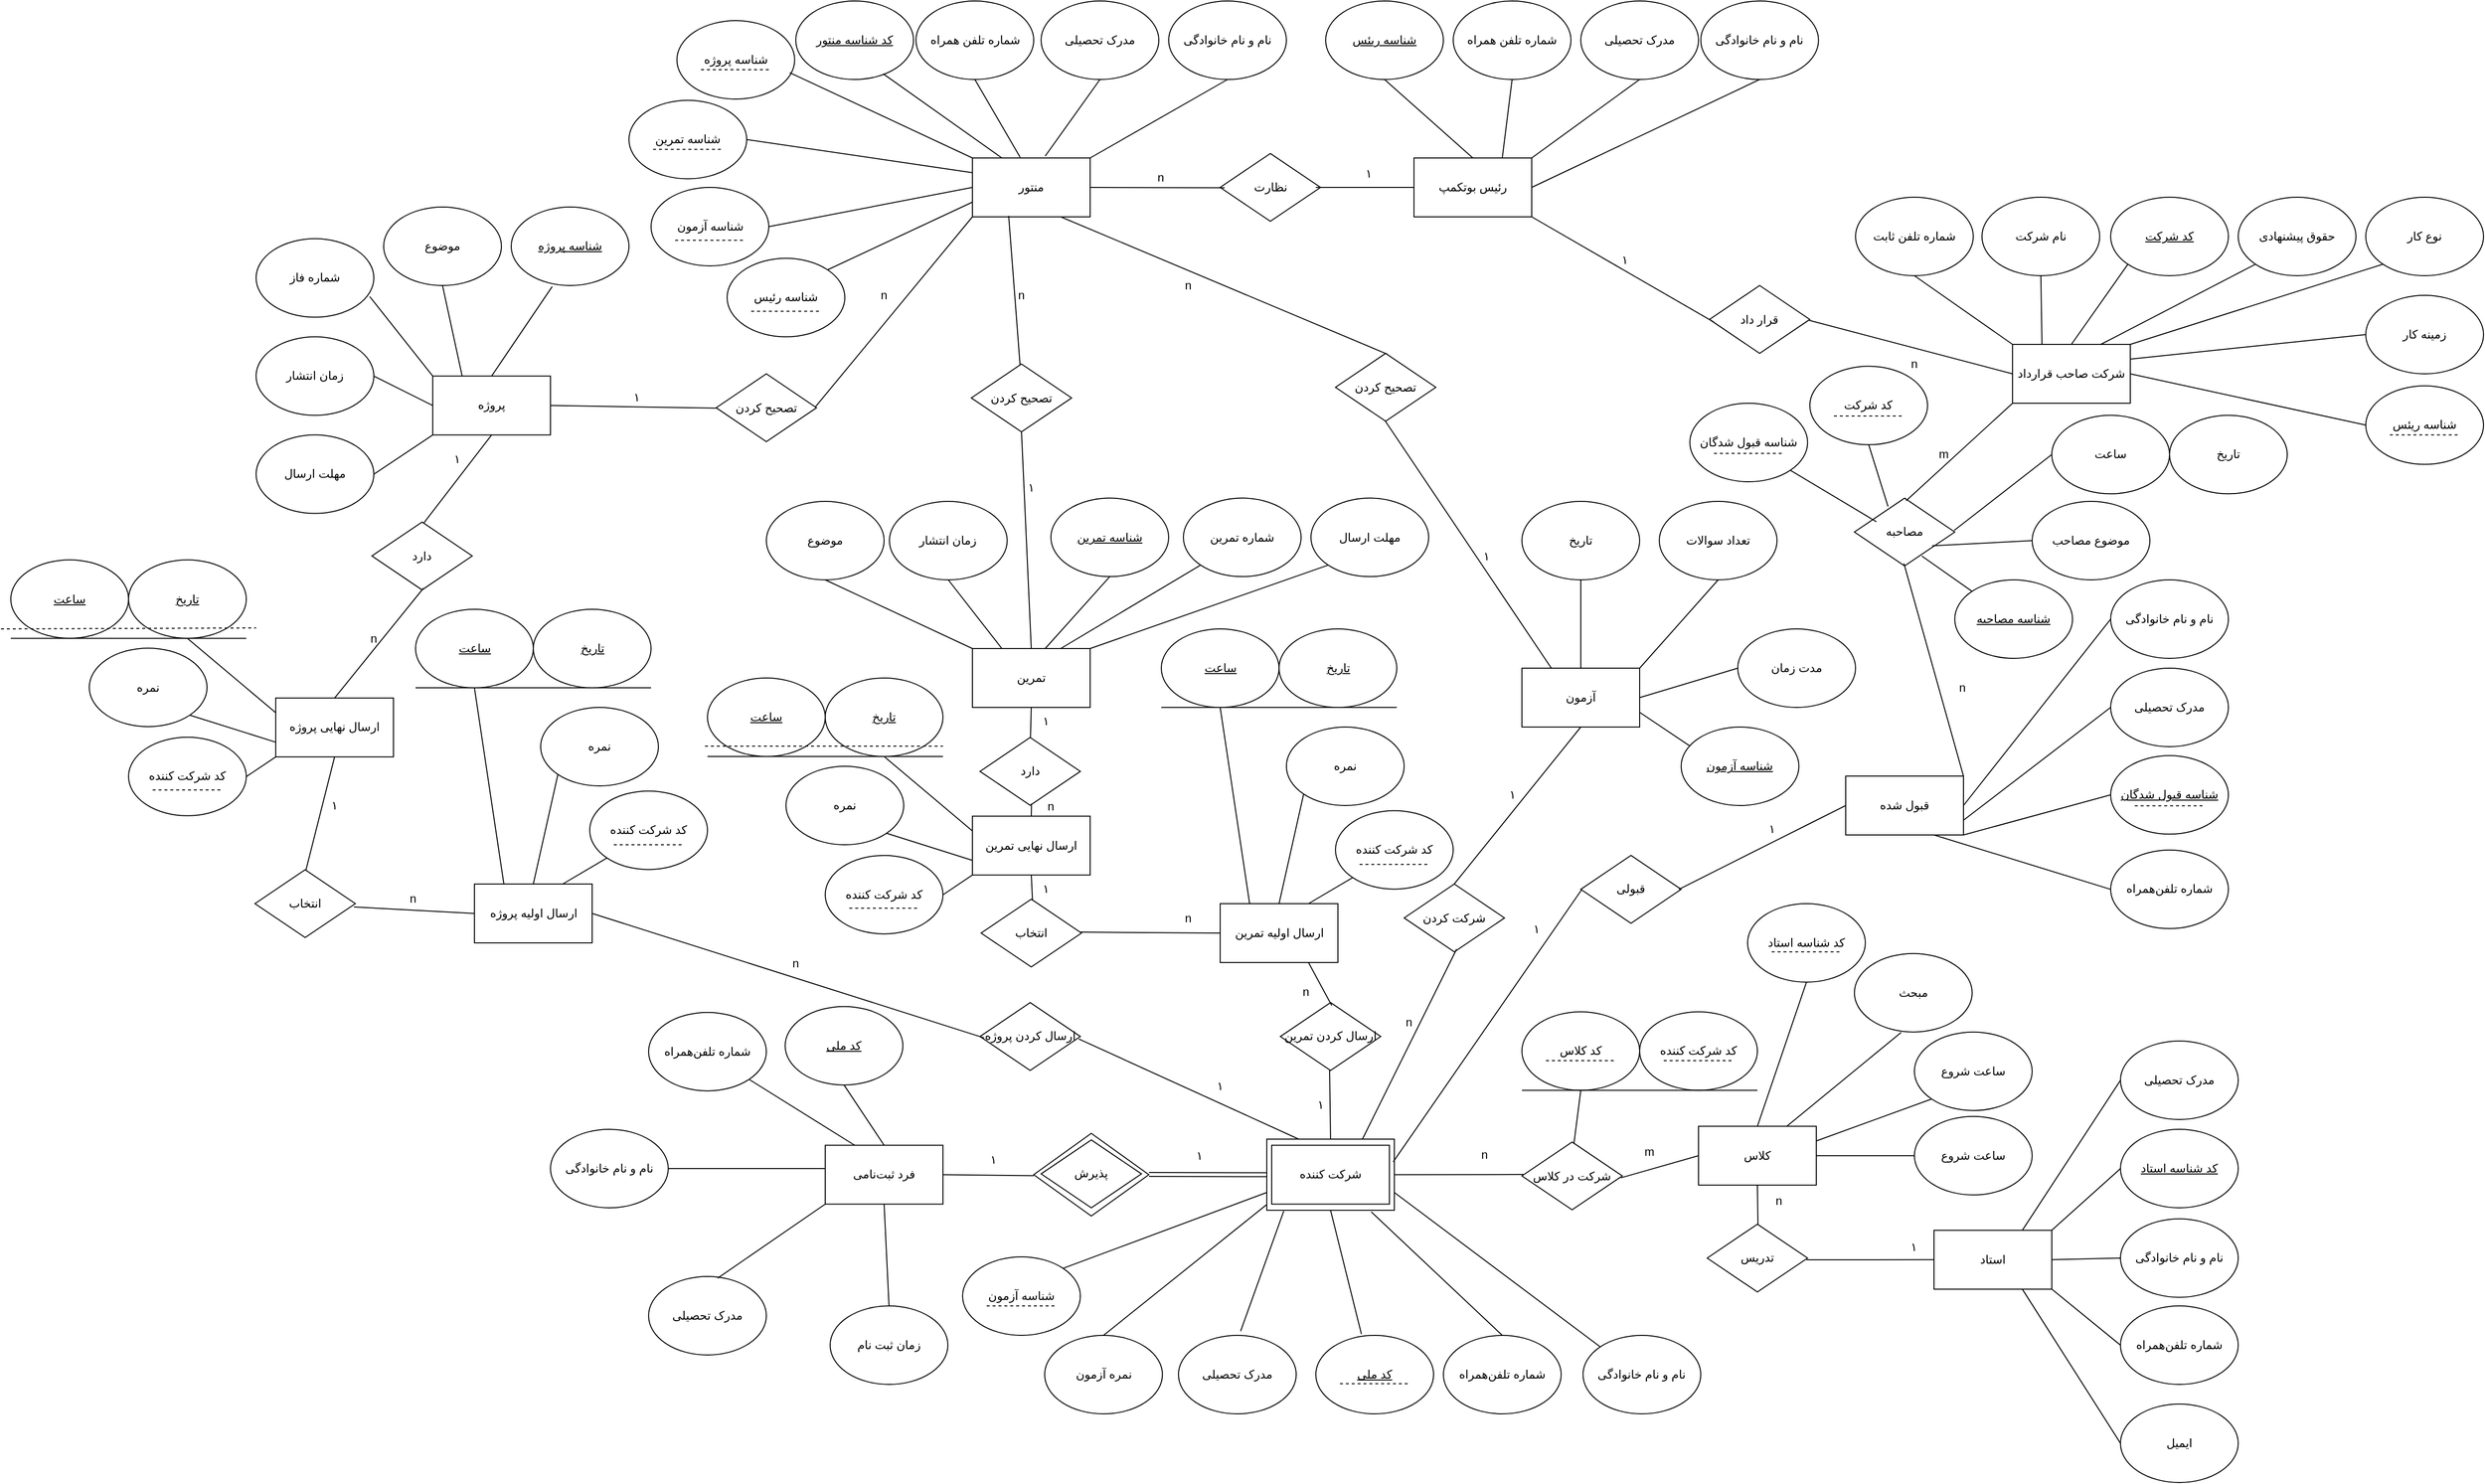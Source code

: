<mxfile version="21.5.2" type="google">
  <diagram id="R2lEEEUBdFMjLlhIrx00" name="Page-1">
    <mxGraphModel grid="1" page="1" gridSize="10" guides="1" tooltips="1" connect="1" arrows="1" fold="1" pageScale="1" pageWidth="850" pageHeight="1100" math="0" shadow="0" extFonts="Permanent Marker^https://fonts.googleapis.com/css?family=Permanent+Marker">
      <root>
        <mxCell id="0" />
        <mxCell id="1" parent="0" />
        <mxCell id="SzDZYPlU-W_V-yQMmyp6-70" value="" style="rhombus;whiteSpace=wrap;html=1;rounded=0;shadow=0;strokeColor=default;perimeterSpacing=6;gradientColor=none;" vertex="1" parent="1">
          <mxGeometry x="-277.5" y="434.15" width="117.29" height="84.21" as="geometry" />
        </mxCell>
        <mxCell id="SzDZYPlU-W_V-yQMmyp6-42" value="" style="rounded=0;whiteSpace=wrap;html=1;" vertex="1" parent="1">
          <mxGeometry x="-40" y="440" width="130" height="72.5" as="geometry" />
        </mxCell>
        <mxCell id="SzDZYPlU-W_V-yQMmyp6-1" value="فرد ثبت‌نامی" style="rounded=0;whiteSpace=wrap;html=1;" vertex="1" parent="1">
          <mxGeometry x="-490" y="446.25" width="120" height="60" as="geometry" />
        </mxCell>
        <mxCell id="SzDZYPlU-W_V-yQMmyp6-2" value="شرکت کننده" style="rounded=0;whiteSpace=wrap;html=1;" vertex="1" parent="1">
          <mxGeometry x="-35" y="446.25" width="120" height="60" as="geometry" />
        </mxCell>
        <mxCell id="SzDZYPlU-W_V-yQMmyp6-3" value="تمرین" style="rounded=0;whiteSpace=wrap;html=1;" vertex="1" parent="1">
          <mxGeometry x="-340" y="-60" width="120" height="60" as="geometry" />
        </mxCell>
        <mxCell id="SzDZYPlU-W_V-yQMmyp6-4" value="پروژه" style="rounded=0;whiteSpace=wrap;html=1;" vertex="1" parent="1">
          <mxGeometry x="-890" y="-337.71" width="120" height="60" as="geometry" />
        </mxCell>
        <mxCell id="SzDZYPlU-W_V-yQMmyp6-5" value="آزمون" style="rounded=0;whiteSpace=wrap;html=1;" vertex="1" parent="1">
          <mxGeometry x="220" y="-40" width="120" height="60" as="geometry" />
        </mxCell>
        <mxCell id="SzDZYPlU-W_V-yQMmyp6-9" value="منتور" style="rounded=0;whiteSpace=wrap;html=1;" vertex="1" parent="1">
          <mxGeometry x="-340" y="-560" width="120" height="60" as="geometry" />
        </mxCell>
        <mxCell id="SzDZYPlU-W_V-yQMmyp6-10" value="شرکت صاحب قرارداد" style="rounded=0;whiteSpace=wrap;html=1;" vertex="1" parent="1">
          <mxGeometry x="720" y="-370" width="120" height="60" as="geometry" />
        </mxCell>
        <mxCell id="SzDZYPlU-W_V-yQMmyp6-12" value="رئیس بوتکمپ" style="rounded=0;whiteSpace=wrap;html=1;" vertex="1" parent="1">
          <mxGeometry x="110" y="-560" width="120" height="60" as="geometry" />
        </mxCell>
        <mxCell id="SzDZYPlU-W_V-yQMmyp6-19" value="&lt;u&gt;کد ملی&lt;/u&gt;" style="ellipse;whiteSpace=wrap;html=1;" vertex="1" parent="1">
          <mxGeometry x="-530.84" y="304.83" width="120" height="80" as="geometry" />
        </mxCell>
        <mxCell id="SzDZYPlU-W_V-yQMmyp6-20" value="شماره تلفن‌همراه" style="ellipse;whiteSpace=wrap;html=1;" vertex="1" parent="1">
          <mxGeometry x="-670" y="310.84" width="120" height="80" as="geometry" />
        </mxCell>
        <mxCell id="SzDZYPlU-W_V-yQMmyp6-22" value="زمان ثبت نام" style="ellipse;whiteSpace=wrap;html=1;" vertex="1" parent="1">
          <mxGeometry x="-485" y="610" width="120" height="80" as="geometry" />
        </mxCell>
        <mxCell id="SzDZYPlU-W_V-yQMmyp6-18" value="مدرک تحصیلی" style="ellipse;whiteSpace=wrap;html=1;" vertex="1" parent="1">
          <mxGeometry x="-670" y="580" width="120" height="80" as="geometry" />
        </mxCell>
        <mxCell id="SzDZYPlU-W_V-yQMmyp6-54" value="" style="endArrow=none;html=1;rounded=0;exitX=0.5;exitY=0;exitDx=0;exitDy=0;entryX=0.491;entryY=0.888;entryDx=0;entryDy=0;entryPerimeter=0;" edge="1" parent="1" source="SzDZYPlU-W_V-yQMmyp6-42" target="ijqsLMtZJYYX7BfIld0q-37">
          <mxGeometry width="50" height="50" relative="1" as="geometry">
            <mxPoint x="49.17" y="420" as="sourcePoint" />
            <mxPoint x="30" y="390" as="targetPoint" />
          </mxGeometry>
        </mxCell>
        <mxCell id="SzDZYPlU-W_V-yQMmyp6-55" value="" style="endArrow=none;html=1;rounded=0;entryX=0.5;entryY=1;entryDx=0;entryDy=0;exitX=0.502;exitY=0.099;exitDx=0;exitDy=0;exitPerimeter=0;" edge="1" parent="1" source="ijqsLMtZJYYX7BfIld0q-50" target="SzDZYPlU-W_V-yQMmyp6-3">
          <mxGeometry width="50" height="50" relative="1" as="geometry">
            <mxPoint x="-280" y="20" as="sourcePoint" />
            <mxPoint x="-190" y="290" as="targetPoint" />
          </mxGeometry>
        </mxCell>
        <mxCell id="SzDZYPlU-W_V-yQMmyp6-56" value="پذیرش" style="rhombus;whiteSpace=wrap;html=1;rounded=0;shadow=0;strokeColor=default;perimeterSpacing=6;gradientColor=none;" vertex="1" parent="1">
          <mxGeometry x="-270" y="440.84" width="102.29" height="69.16" as="geometry" />
        </mxCell>
        <mxCell id="SzDZYPlU-W_V-yQMmyp6-59" value="" style="endArrow=none;html=1;rounded=0;entryX=0;entryY=0.5;entryDx=0;entryDy=0;shape=link;" edge="1" parent="1" target="SzDZYPlU-W_V-yQMmyp6-42">
          <mxGeometry width="50" height="50" relative="1" as="geometry">
            <mxPoint x="-160" y="476" as="sourcePoint" />
            <mxPoint x="-113.86" y="445" as="targetPoint" />
          </mxGeometry>
        </mxCell>
        <mxCell id="SzDZYPlU-W_V-yQMmyp6-60" value="" style="endArrow=none;html=1;rounded=0;exitX=1;exitY=0.5;exitDx=0;exitDy=0;entryX=0.047;entryY=0.51;entryDx=0;entryDy=0;entryPerimeter=0;" edge="1" parent="1" source="SzDZYPlU-W_V-yQMmyp6-1" target="SzDZYPlU-W_V-yQMmyp6-70">
          <mxGeometry width="50" height="50" relative="1" as="geometry">
            <mxPoint x="-320" y="470" as="sourcePoint" />
            <mxPoint x="-300" y="480" as="targetPoint" />
          </mxGeometry>
        </mxCell>
        <mxCell id="SzDZYPlU-W_V-yQMmyp6-61" value="" style="endArrow=none;html=1;rounded=0;entryX=0.5;entryY=1;entryDx=0;entryDy=0;exitX=0.5;exitY=0;exitDx=0;exitDy=0;" edge="1" parent="1" source="SzDZYPlU-W_V-yQMmyp6-22" target="SzDZYPlU-W_V-yQMmyp6-1">
          <mxGeometry width="50" height="50" relative="1" as="geometry">
            <mxPoint x="-485" y="580" as="sourcePoint" />
            <mxPoint x="-435" y="530" as="targetPoint" />
          </mxGeometry>
        </mxCell>
        <mxCell id="SzDZYPlU-W_V-yQMmyp6-62" value="" style="endArrow=none;html=1;rounded=0;entryX=0;entryY=1;entryDx=0;entryDy=0;exitX=0.587;exitY=0.021;exitDx=0;exitDy=0;exitPerimeter=0;" edge="1" parent="1" source="SzDZYPlU-W_V-yQMmyp6-18" target="SzDZYPlU-W_V-yQMmyp6-1">
          <mxGeometry width="50" height="50" relative="1" as="geometry">
            <mxPoint x="-580" y="560" as="sourcePoint" />
            <mxPoint x="-530" y="510" as="targetPoint" />
          </mxGeometry>
        </mxCell>
        <mxCell id="SzDZYPlU-W_V-yQMmyp6-63" value="نام و نام‌ خانوادگی" style="ellipse;whiteSpace=wrap;html=1;" vertex="1" parent="1">
          <mxGeometry x="-770" y="430" width="120" height="80" as="geometry" />
        </mxCell>
        <mxCell id="SzDZYPlU-W_V-yQMmyp6-64" value="" style="endArrow=none;html=1;rounded=0;entryX=0;entryY=0.396;entryDx=0;entryDy=0;entryPerimeter=0;exitX=1;exitY=0.5;exitDx=0;exitDy=0;" edge="1" parent="1" source="SzDZYPlU-W_V-yQMmyp6-63" target="SzDZYPlU-W_V-yQMmyp6-1">
          <mxGeometry width="50" height="50" relative="1" as="geometry">
            <mxPoint x="-630" y="470" as="sourcePoint" />
            <mxPoint x="-550" y="430" as="targetPoint" />
          </mxGeometry>
        </mxCell>
        <mxCell id="SzDZYPlU-W_V-yQMmyp6-66" value="" style="endArrow=none;html=1;rounded=0;entryX=1;entryY=1;entryDx=0;entryDy=0;exitX=0.25;exitY=0;exitDx=0;exitDy=0;" edge="1" parent="1" source="SzDZYPlU-W_V-yQMmyp6-1" target="SzDZYPlU-W_V-yQMmyp6-20">
          <mxGeometry width="50" height="50" relative="1" as="geometry">
            <mxPoint x="-480" y="430" as="sourcePoint" />
            <mxPoint x="-550" y="410" as="targetPoint" />
          </mxGeometry>
        </mxCell>
        <mxCell id="SzDZYPlU-W_V-yQMmyp6-67" value="" style="endArrow=none;html=1;rounded=0;exitX=0.5;exitY=0;exitDx=0;exitDy=0;entryX=0.5;entryY=1;entryDx=0;entryDy=0;" edge="1" parent="1" source="SzDZYPlU-W_V-yQMmyp6-1" target="SzDZYPlU-W_V-yQMmyp6-19">
          <mxGeometry width="50" height="50" relative="1" as="geometry">
            <mxPoint x="-320" y="450" as="sourcePoint" />
            <mxPoint x="-400" y="380" as="targetPoint" />
          </mxGeometry>
        </mxCell>
        <mxCell id="SzDZYPlU-W_V-yQMmyp6-71" value="۱" style="text;html=1;strokeColor=none;fillColor=none;align=center;verticalAlign=middle;whiteSpace=wrap;rounded=0;" vertex="1" parent="1">
          <mxGeometry x="-130" y="446.25" width="42.5" height="21.25" as="geometry" />
        </mxCell>
        <mxCell id="SzDZYPlU-W_V-yQMmyp6-72" value="۱" style="text;html=1;strokeColor=none;fillColor=none;align=center;verticalAlign=middle;whiteSpace=wrap;rounded=0;" vertex="1" parent="1">
          <mxGeometry x="-340" y="450" width="42.5" height="21.25" as="geometry" />
        </mxCell>
        <mxCell id="SzDZYPlU-W_V-yQMmyp6-74" value="&lt;u&gt;کد ملی&lt;/u&gt;" style="ellipse;whiteSpace=wrap;html=1;" vertex="1" parent="1">
          <mxGeometry x="10" y="640" width="120" height="80" as="geometry" />
        </mxCell>
        <mxCell id="SzDZYPlU-W_V-yQMmyp6-75" value="" style="endArrow=none;html=1;rounded=0;entryX=0.5;entryY=1;entryDx=0;entryDy=0;exitX=0.387;exitY=-0.015;exitDx=0;exitDy=0;exitPerimeter=0;" edge="1" parent="1" source="SzDZYPlU-W_V-yQMmyp6-74" target="SzDZYPlU-W_V-yQMmyp6-42">
          <mxGeometry width="50" height="50" relative="1" as="geometry">
            <mxPoint y="610" as="sourcePoint" />
            <mxPoint x="50" y="560" as="targetPoint" />
          </mxGeometry>
        </mxCell>
        <mxCell id="SzDZYPlU-W_V-yQMmyp6-76" value="شماره تلفن‌همراه" style="ellipse;whiteSpace=wrap;html=1;" vertex="1" parent="1">
          <mxGeometry x="140" y="640" width="120" height="80" as="geometry" />
        </mxCell>
        <mxCell id="SzDZYPlU-W_V-yQMmyp6-77" value="" style="endArrow=none;html=1;rounded=0;entryX=0.819;entryY=1.023;entryDx=0;entryDy=0;entryPerimeter=0;exitX=0.5;exitY=0;exitDx=0;exitDy=0;" edge="1" parent="1" source="SzDZYPlU-W_V-yQMmyp6-76" target="SzDZYPlU-W_V-yQMmyp6-42">
          <mxGeometry width="50" height="50" relative="1" as="geometry">
            <mxPoint x="130" y="610" as="sourcePoint" />
            <mxPoint x="180" y="560" as="targetPoint" />
          </mxGeometry>
        </mxCell>
        <mxCell id="SzDZYPlU-W_V-yQMmyp6-78" value="نام و نام‌ خانوادگی" style="ellipse;whiteSpace=wrap;html=1;" vertex="1" parent="1">
          <mxGeometry x="282.29" y="640" width="120" height="80" as="geometry" />
        </mxCell>
        <mxCell id="SzDZYPlU-W_V-yQMmyp6-79" value="" style="endArrow=none;html=1;rounded=0;exitX=0;exitY=0;exitDx=0;exitDy=0;entryX=1;entryY=0.75;entryDx=0;entryDy=0;" edge="1" parent="1" source="SzDZYPlU-W_V-yQMmyp6-78" target="SzDZYPlU-W_V-yQMmyp6-42">
          <mxGeometry width="50" height="50" relative="1" as="geometry">
            <mxPoint x="-150" y="560" as="sourcePoint" />
            <mxPoint x="-100" y="510" as="targetPoint" />
          </mxGeometry>
        </mxCell>
        <mxCell id="SzDZYPlU-W_V-yQMmyp6-80" value="مدرک تحصیلی" style="ellipse;whiteSpace=wrap;html=1;" vertex="1" parent="1">
          <mxGeometry x="-130" y="640" width="120" height="80" as="geometry" />
        </mxCell>
        <mxCell id="SzDZYPlU-W_V-yQMmyp6-81" value="" style="endArrow=none;html=1;rounded=0;entryX=0.133;entryY=1.012;entryDx=0;entryDy=0;exitX=0.528;exitY=-0.054;exitDx=0;exitDy=0;exitPerimeter=0;entryPerimeter=0;" edge="1" parent="1" source="SzDZYPlU-W_V-yQMmyp6-80" target="SzDZYPlU-W_V-yQMmyp6-42">
          <mxGeometry width="50" height="50" relative="1" as="geometry">
            <mxPoint y="660" as="sourcePoint" />
            <mxPoint x="-31" y="534" as="targetPoint" />
          </mxGeometry>
        </mxCell>
        <mxCell id="SzDZYPlU-W_V-yQMmyp6-82" value="n" style="text;html=1;strokeColor=none;fillColor=none;align=center;verticalAlign=middle;whiteSpace=wrap;rounded=0;" vertex="1" parent="1">
          <mxGeometry x="-20" y="280.0" width="40" height="20" as="geometry" />
        </mxCell>
        <mxCell id="4WOXw9dbX-iEsu4_BCIR-1" value="&lt;u&gt;ساعت&lt;/u&gt;" style="ellipse;whiteSpace=wrap;html=1;" vertex="1" parent="1">
          <mxGeometry x="-147.5" y="-80" width="120" height="80" as="geometry" />
        </mxCell>
        <mxCell id="4WOXw9dbX-iEsu4_BCIR-2" value="&lt;u&gt;تاریخ&lt;/u&gt;" style="ellipse;whiteSpace=wrap;html=1;" vertex="1" parent="1">
          <mxGeometry x="-27.5" y="-80" width="120" height="80" as="geometry" />
        </mxCell>
        <mxCell id="4WOXw9dbX-iEsu4_BCIR-3" value="نمره" style="ellipse;whiteSpace=wrap;html=1;" vertex="1" parent="1">
          <mxGeometry x="-20.0" y="20" width="120" height="80" as="geometry" />
        </mxCell>
        <mxCell id="4WOXw9dbX-iEsu4_BCIR-5" value="کد شرکت کننده" style="ellipse;whiteSpace=wrap;html=1;" vertex="1" parent="1">
          <mxGeometry x="30" y="105.19" width="120" height="80" as="geometry" />
        </mxCell>
        <mxCell id="4WOXw9dbX-iEsu4_BCIR-11" value="شماره تمرین" style="ellipse;whiteSpace=wrap;html=1;" vertex="1" parent="1">
          <mxGeometry x="-125.0" y="-213.33" width="120" height="80" as="geometry" />
        </mxCell>
        <mxCell id="4WOXw9dbX-iEsu4_BCIR-12" value="زمان انتشار" style="ellipse;whiteSpace=wrap;html=1;" vertex="1" parent="1">
          <mxGeometry x="-424.57" y="-210" width="120" height="80" as="geometry" />
        </mxCell>
        <mxCell id="4WOXw9dbX-iEsu4_BCIR-13" value="مهلت ارسال" style="ellipse;whiteSpace=wrap;html=1;" vertex="1" parent="1">
          <mxGeometry x="5" y="-213.33" width="120" height="80" as="geometry" />
        </mxCell>
        <mxCell id="4WOXw9dbX-iEsu4_BCIR-14" value="موضوع" style="ellipse;whiteSpace=wrap;html=1;" vertex="1" parent="1">
          <mxGeometry x="-550" y="-210" width="120" height="80" as="geometry" />
        </mxCell>
        <mxCell id="4WOXw9dbX-iEsu4_BCIR-15" value="" style="endArrow=none;html=1;rounded=0;entryX=0;entryY=1;entryDx=0;entryDy=0;exitX=0.75;exitY=0;exitDx=0;exitDy=0;" edge="1" parent="1" source="SzDZYPlU-W_V-yQMmyp6-3" target="4WOXw9dbX-iEsu4_BCIR-11">
          <mxGeometry width="50" height="50" relative="1" as="geometry">
            <mxPoint x="-280" y="-60" as="sourcePoint" />
            <mxPoint x="-230" y="-110" as="targetPoint" />
          </mxGeometry>
        </mxCell>
        <mxCell id="4WOXw9dbX-iEsu4_BCIR-16" value="" style="endArrow=none;html=1;rounded=0;entryX=0;entryY=1;entryDx=0;entryDy=0;exitX=1;exitY=0;exitDx=0;exitDy=0;" edge="1" parent="1" source="SzDZYPlU-W_V-yQMmyp6-3" target="4WOXw9dbX-iEsu4_BCIR-13">
          <mxGeometry width="50" height="50" relative="1" as="geometry">
            <mxPoint x="-145" y="-40" as="sourcePoint" />
            <mxPoint x="-95" y="-90" as="targetPoint" />
          </mxGeometry>
        </mxCell>
        <mxCell id="4WOXw9dbX-iEsu4_BCIR-17" value="" style="endArrow=none;html=1;rounded=0;entryX=0.5;entryY=1;entryDx=0;entryDy=0;exitX=0.25;exitY=0;exitDx=0;exitDy=0;" edge="1" parent="1" source="SzDZYPlU-W_V-yQMmyp6-3" target="4WOXw9dbX-iEsu4_BCIR-12">
          <mxGeometry width="50" height="50" relative="1" as="geometry">
            <mxPoint x="-430" y="-60" as="sourcePoint" />
            <mxPoint x="-380" y="-110" as="targetPoint" />
          </mxGeometry>
        </mxCell>
        <mxCell id="4WOXw9dbX-iEsu4_BCIR-18" value="" style="endArrow=none;html=1;rounded=0;entryX=0.5;entryY=1;entryDx=0;entryDy=0;exitX=0;exitY=0;exitDx=0;exitDy=0;" edge="1" parent="1" source="SzDZYPlU-W_V-yQMmyp6-3" target="4WOXw9dbX-iEsu4_BCIR-14">
          <mxGeometry width="50" height="50" relative="1" as="geometry">
            <mxPoint x="-220" y="10" as="sourcePoint" />
            <mxPoint x="-170" y="-40" as="targetPoint" />
          </mxGeometry>
        </mxCell>
        <mxCell id="4WOXw9dbX-iEsu4_BCIR-20" value="شماره فاز" style="ellipse;whiteSpace=wrap;html=1;" vertex="1" parent="1">
          <mxGeometry x="-1070" y="-477.71" width="120" height="80" as="geometry" />
        </mxCell>
        <mxCell id="4WOXw9dbX-iEsu4_BCIR-21" value="زمان انتشار" style="ellipse;whiteSpace=wrap;html=1;" vertex="1" parent="1">
          <mxGeometry x="-1070" y="-377.71" width="120" height="80" as="geometry" />
        </mxCell>
        <mxCell id="4WOXw9dbX-iEsu4_BCIR-22" value="مهلت ارسال" style="ellipse;whiteSpace=wrap;html=1;" vertex="1" parent="1">
          <mxGeometry x="-1070" y="-277.71" width="120" height="80" as="geometry" />
        </mxCell>
        <mxCell id="4WOXw9dbX-iEsu4_BCIR-23" value="" style="endArrow=none;html=1;rounded=0;entryX=0.965;entryY=0.737;entryDx=0;entryDy=0;exitX=0;exitY=0;exitDx=0;exitDy=0;entryPerimeter=0;" edge="1" parent="1" source="SzDZYPlU-W_V-yQMmyp6-4" target="4WOXw9dbX-iEsu4_BCIR-20">
          <mxGeometry width="50" height="50" relative="1" as="geometry">
            <mxPoint x="-890" y="-207.71" as="sourcePoint" />
            <mxPoint x="-840" y="-257.71" as="targetPoint" />
          </mxGeometry>
        </mxCell>
        <mxCell id="4WOXw9dbX-iEsu4_BCIR-24" value="" style="endArrow=none;html=1;rounded=0;entryX=1;entryY=0.5;entryDx=0;entryDy=0;exitX=0;exitY=0.5;exitDx=0;exitDy=0;" edge="1" parent="1" source="SzDZYPlU-W_V-yQMmyp6-4" target="4WOXw9dbX-iEsu4_BCIR-21">
          <mxGeometry width="50" height="50" relative="1" as="geometry">
            <mxPoint x="-890" y="-147.71" as="sourcePoint" />
            <mxPoint x="-840" y="-197.71" as="targetPoint" />
          </mxGeometry>
        </mxCell>
        <mxCell id="4WOXw9dbX-iEsu4_BCIR-25" value="" style="endArrow=none;html=1;rounded=0;entryX=1;entryY=0.5;entryDx=0;entryDy=0;exitX=0;exitY=1;exitDx=0;exitDy=0;" edge="1" parent="1" source="SzDZYPlU-W_V-yQMmyp6-4" target="4WOXw9dbX-iEsu4_BCIR-22">
          <mxGeometry width="50" height="50" relative="1" as="geometry">
            <mxPoint x="-890" y="-207.71" as="sourcePoint" />
            <mxPoint x="-840" y="-257.71" as="targetPoint" />
          </mxGeometry>
        </mxCell>
        <mxCell id="4WOXw9dbX-iEsu4_BCIR-27" value="شرکت کردن" style="rhombus;whiteSpace=wrap;html=1;rounded=0;shadow=0;strokeColor=default;perimeterSpacing=6;gradientColor=none;" vertex="1" parent="1">
          <mxGeometry x="100" y="180.0" width="102.29" height="69.16" as="geometry" />
        </mxCell>
        <mxCell id="4WOXw9dbX-iEsu4_BCIR-28" value="" style="endArrow=none;html=1;rounded=0;entryX=0.52;entryY=0.892;entryDx=0;entryDy=0;entryPerimeter=0;exitX=0.75;exitY=0;exitDx=0;exitDy=0;" edge="1" parent="1" target="4WOXw9dbX-iEsu4_BCIR-27" source="SzDZYPlU-W_V-yQMmyp6-42">
          <mxGeometry width="50" height="50" relative="1" as="geometry">
            <mxPoint x="90" y="440" as="sourcePoint" />
            <mxPoint x="-90" y="190" as="targetPoint" />
          </mxGeometry>
        </mxCell>
        <mxCell id="4WOXw9dbX-iEsu4_BCIR-29" value="" style="endArrow=none;html=1;rounded=0;entryX=0.5;entryY=1;entryDx=0;entryDy=0;" edge="1" parent="1" target="SzDZYPlU-W_V-yQMmyp6-5">
          <mxGeometry width="50" height="50" relative="1" as="geometry">
            <mxPoint x="151" y="180" as="sourcePoint" />
            <mxPoint x="350" y="110" as="targetPoint" />
          </mxGeometry>
        </mxCell>
        <mxCell id="4WOXw9dbX-iEsu4_BCIR-30" value="۱" style="text;html=1;strokeColor=none;fillColor=none;align=center;verticalAlign=middle;whiteSpace=wrap;rounded=0;" vertex="1" parent="1">
          <mxGeometry x="188.75" y="78.54" width="42.5" height="21.25" as="geometry" />
        </mxCell>
        <mxCell id="4WOXw9dbX-iEsu4_BCIR-32" value="n" style="text;html=1;strokeColor=none;fillColor=none;align=center;verticalAlign=middle;whiteSpace=wrap;rounded=0;" vertex="1" parent="1">
          <mxGeometry x="85" y="310.84" width="40" height="20" as="geometry" />
        </mxCell>
        <mxCell id="4WOXw9dbX-iEsu4_BCIR-33" value="مدت زمان" style="ellipse;whiteSpace=wrap;html=1;" vertex="1" parent="1">
          <mxGeometry x="440" y="-80" width="120" height="80" as="geometry" />
        </mxCell>
        <mxCell id="4WOXw9dbX-iEsu4_BCIR-34" value="تاریخ" style="ellipse;whiteSpace=wrap;html=1;" vertex="1" parent="1">
          <mxGeometry x="220" y="-210" width="120" height="80" as="geometry" />
        </mxCell>
        <mxCell id="4WOXw9dbX-iEsu4_BCIR-35" value="تعداد سوالات" style="ellipse;whiteSpace=wrap;html=1;" vertex="1" parent="1">
          <mxGeometry x="360" y="-210" width="120" height="80" as="geometry" />
        </mxCell>
        <mxCell id="4WOXw9dbX-iEsu4_BCIR-36" value="" style="endArrow=none;html=1;rounded=0;entryX=0;entryY=0.5;entryDx=0;entryDy=0;exitX=1;exitY=0.5;exitDx=0;exitDy=0;" edge="1" parent="1" source="SzDZYPlU-W_V-yQMmyp6-5" target="4WOXw9dbX-iEsu4_BCIR-33">
          <mxGeometry width="50" height="50" relative="1" as="geometry">
            <mxPoint x="-140" y="10" as="sourcePoint" />
            <mxPoint x="-90" y="-40" as="targetPoint" />
          </mxGeometry>
        </mxCell>
        <mxCell id="4WOXw9dbX-iEsu4_BCIR-39" value="" style="endArrow=none;html=1;rounded=0;entryX=0.5;entryY=1;entryDx=0;entryDy=0;exitX=0.5;exitY=0;exitDx=0;exitDy=0;" edge="1" parent="1" source="SzDZYPlU-W_V-yQMmyp6-5" target="4WOXw9dbX-iEsu4_BCIR-34">
          <mxGeometry width="50" height="50" relative="1" as="geometry">
            <mxPoint x="-140" y="10" as="sourcePoint" />
            <mxPoint x="-90" y="-40" as="targetPoint" />
          </mxGeometry>
        </mxCell>
        <mxCell id="4WOXw9dbX-iEsu4_BCIR-40" value="" style="endArrow=none;html=1;rounded=0;entryX=0.5;entryY=1;entryDx=0;entryDy=0;exitX=1;exitY=0;exitDx=0;exitDy=0;" edge="1" parent="1" source="SzDZYPlU-W_V-yQMmyp6-5" target="4WOXw9dbX-iEsu4_BCIR-35">
          <mxGeometry width="50" height="50" relative="1" as="geometry">
            <mxPoint x="-140" y="10" as="sourcePoint" />
            <mxPoint x="-90" y="-40" as="targetPoint" />
          </mxGeometry>
        </mxCell>
        <mxCell id="4WOXw9dbX-iEsu4_BCIR-45" value="" style="endArrow=none;html=1;rounded=0;exitX=1;exitY=0.5;exitDx=0;exitDy=0;entryX=0.071;entryY=0.505;entryDx=0;entryDy=0;entryPerimeter=0;" edge="1" parent="1" source="SzDZYPlU-W_V-yQMmyp6-4" target="JPNfXNQ_HrNywoh1nVq8-1">
          <mxGeometry width="50" height="50" relative="1" as="geometry">
            <mxPoint x="-80" y="-230" as="sourcePoint" />
            <mxPoint x="-569" y="-270" as="targetPoint" />
          </mxGeometry>
        </mxCell>
        <mxCell id="4WOXw9dbX-iEsu4_BCIR-46" value="" style="endArrow=none;html=1;rounded=0;entryX=0;entryY=1;entryDx=0;entryDy=0;exitX=0.931;exitY=0.5;exitDx=0;exitDy=0;exitPerimeter=0;" edge="1" parent="1" source="JPNfXNQ_HrNywoh1nVq8-1" target="SzDZYPlU-W_V-yQMmyp6-9">
          <mxGeometry width="50" height="50" relative="1" as="geometry">
            <mxPoint x="-565.425" y="-339.43" as="sourcePoint" />
            <mxPoint x="-350" y="-460" as="targetPoint" />
          </mxGeometry>
        </mxCell>
        <mxCell id="4WOXw9dbX-iEsu4_BCIR-48" value="" style="endArrow=none;html=1;rounded=0;exitX=0.5;exitY=0.921;exitDx=0;exitDy=0;exitPerimeter=0;entryX=0.5;entryY=0;entryDx=0;entryDy=0;" edge="1" parent="1" source="JPNfXNQ_HrNywoh1nVq8-2" target="SzDZYPlU-W_V-yQMmyp6-3">
          <mxGeometry width="50" height="50" relative="1" as="geometry">
            <mxPoint x="-295.993" y="-267.991" as="sourcePoint" />
            <mxPoint x="-50" y="-370" as="targetPoint" />
          </mxGeometry>
        </mxCell>
        <mxCell id="4WOXw9dbX-iEsu4_BCIR-51" value="" style="endArrow=none;html=1;rounded=0;entryX=0.308;entryY=0.983;entryDx=0;entryDy=0;entryPerimeter=0;exitX=0.49;exitY=0.133;exitDx=0;exitDy=0;exitPerimeter=0;" edge="1" parent="1" source="JPNfXNQ_HrNywoh1nVq8-2" target="SzDZYPlU-W_V-yQMmyp6-9">
          <mxGeometry width="50" height="50" relative="1" as="geometry">
            <mxPoint x="-295" y="-370" as="sourcePoint" />
            <mxPoint x="-30" y="-280" as="targetPoint" />
          </mxGeometry>
        </mxCell>
        <mxCell id="4WOXw9dbX-iEsu4_BCIR-56" value="" style="endArrow=none;html=1;rounded=0;entryX=0.493;entryY=0.916;entryDx=0;entryDy=0;entryPerimeter=0;exitX=0.25;exitY=0;exitDx=0;exitDy=0;" edge="1" parent="1" source="SzDZYPlU-W_V-yQMmyp6-5" target="JPNfXNQ_HrNywoh1nVq8-3">
          <mxGeometry width="50" height="50" relative="1" as="geometry">
            <mxPoint x="220" y="-230" as="sourcePoint" />
            <mxPoint x="131.978" y="-277.991" as="targetPoint" />
          </mxGeometry>
        </mxCell>
        <mxCell id="4WOXw9dbX-iEsu4_BCIR-57" value="" style="endArrow=none;html=1;rounded=0;entryX=0.75;entryY=1;entryDx=0;entryDy=0;exitX=0.514;exitY=0.084;exitDx=0;exitDy=0;exitPerimeter=0;" edge="1" parent="1" source="JPNfXNQ_HrNywoh1nVq8-3" target="SzDZYPlU-W_V-yQMmyp6-9">
          <mxGeometry width="50" height="50" relative="1" as="geometry">
            <mxPoint x="47.02" y="-377.995" as="sourcePoint" />
            <mxPoint x="-30" y="-280" as="targetPoint" />
          </mxGeometry>
        </mxCell>
        <mxCell id="4WOXw9dbX-iEsu4_BCIR-59" value="۱" style="text;html=1;strokeColor=none;fillColor=none;align=center;verticalAlign=middle;whiteSpace=wrap;rounded=0;" vertex="1" parent="1">
          <mxGeometry x="-295" y="-230" width="30" height="11.25" as="geometry" />
        </mxCell>
        <mxCell id="4WOXw9dbX-iEsu4_BCIR-64" value="۱" style="text;html=1;strokeColor=none;fillColor=none;align=center;verticalAlign=middle;whiteSpace=wrap;rounded=0;" vertex="1" parent="1">
          <mxGeometry x="-697.5" y="-321.25" width="30" height="11.25" as="geometry" />
        </mxCell>
        <mxCell id="4WOXw9dbX-iEsu4_BCIR-69" value="۱" style="text;html=1;strokeColor=none;fillColor=none;align=center;verticalAlign=middle;whiteSpace=wrap;rounded=0;" vertex="1" parent="1">
          <mxGeometry x="169.15" y="-160" width="30" height="11.25" as="geometry" />
        </mxCell>
        <mxCell id="4WOXw9dbX-iEsu4_BCIR-71" value="n" style="text;html=1;strokeColor=none;fillColor=none;align=center;verticalAlign=middle;whiteSpace=wrap;rounded=0;" vertex="1" parent="1">
          <mxGeometry x="-310" y="-430" width="40" height="20" as="geometry" />
        </mxCell>
        <mxCell id="4WOXw9dbX-iEsu4_BCIR-72" value="n" style="text;html=1;strokeColor=none;fillColor=none;align=center;verticalAlign=middle;whiteSpace=wrap;rounded=0;" vertex="1" parent="1">
          <mxGeometry x="-140" y="-440.0" width="40" height="20" as="geometry" />
        </mxCell>
        <mxCell id="4WOXw9dbX-iEsu4_BCIR-77" value="n" style="text;html=1;strokeColor=none;fillColor=none;align=center;verticalAlign=middle;whiteSpace=wrap;rounded=0;" vertex="1" parent="1">
          <mxGeometry x="-450" y="-430.0" width="40" height="20" as="geometry" />
        </mxCell>
        <mxCell id="4WOXw9dbX-iEsu4_BCIR-78" value="نام و نام‌ خانوادگی" style="ellipse;whiteSpace=wrap;html=1;" vertex="1" parent="1">
          <mxGeometry x="-140" y="-720" width="120" height="80" as="geometry" />
        </mxCell>
        <mxCell id="4WOXw9dbX-iEsu4_BCIR-79" value="مدرک تحصیلی" style="ellipse;whiteSpace=wrap;html=1;" vertex="1" parent="1">
          <mxGeometry x="-270.0" y="-720" width="120" height="80" as="geometry" />
        </mxCell>
        <mxCell id="4WOXw9dbX-iEsu4_BCIR-80" value="شماره تلفن همراه" style="ellipse;whiteSpace=wrap;html=1;" vertex="1" parent="1">
          <mxGeometry x="-397.5" y="-720" width="120" height="80" as="geometry" />
        </mxCell>
        <mxCell id="4WOXw9dbX-iEsu4_BCIR-81" value="&lt;u&gt;کد شناسه منتور&lt;br&gt;&lt;/u&gt;" style="ellipse;whiteSpace=wrap;html=1;" vertex="1" parent="1">
          <mxGeometry x="-520" y="-720" width="120" height="80" as="geometry" />
        </mxCell>
        <mxCell id="4WOXw9dbX-iEsu4_BCIR-82" value="" style="endArrow=none;html=1;rounded=0;entryX=0.742;entryY=0.927;entryDx=0;entryDy=0;exitX=0.25;exitY=0;exitDx=0;exitDy=0;entryPerimeter=0;" edge="1" parent="1" source="SzDZYPlU-W_V-yQMmyp6-9" target="4WOXw9dbX-iEsu4_BCIR-81">
          <mxGeometry width="50" height="50" relative="1" as="geometry">
            <mxPoint x="-280" y="-640" as="sourcePoint" />
            <mxPoint x="-230" y="-690" as="targetPoint" />
          </mxGeometry>
        </mxCell>
        <mxCell id="4WOXw9dbX-iEsu4_BCIR-83" value="" style="endArrow=none;html=1;rounded=0;entryX=0.5;entryY=1;entryDx=0;entryDy=0;exitX=0.405;exitY=-0.013;exitDx=0;exitDy=0;exitPerimeter=0;" edge="1" parent="1" source="SzDZYPlU-W_V-yQMmyp6-9" target="4WOXw9dbX-iEsu4_BCIR-80">
          <mxGeometry width="50" height="50" relative="1" as="geometry">
            <mxPoint x="-280" y="-640" as="sourcePoint" />
            <mxPoint x="-230" y="-690" as="targetPoint" />
          </mxGeometry>
        </mxCell>
        <mxCell id="4WOXw9dbX-iEsu4_BCIR-84" value="" style="endArrow=none;html=1;rounded=0;entryX=0.5;entryY=1;entryDx=0;entryDy=0;exitX=0.618;exitY=-0.031;exitDx=0;exitDy=0;exitPerimeter=0;" edge="1" parent="1" source="SzDZYPlU-W_V-yQMmyp6-9" target="4WOXw9dbX-iEsu4_BCIR-79">
          <mxGeometry width="50" height="50" relative="1" as="geometry">
            <mxPoint x="-280" y="-640" as="sourcePoint" />
            <mxPoint x="-230" y="-690" as="targetPoint" />
          </mxGeometry>
        </mxCell>
        <mxCell id="4WOXw9dbX-iEsu4_BCIR-85" value="" style="endArrow=none;html=1;rounded=0;entryX=0.5;entryY=1;entryDx=0;entryDy=0;exitX=1;exitY=0;exitDx=0;exitDy=0;" edge="1" parent="1" source="SzDZYPlU-W_V-yQMmyp6-9" target="4WOXw9dbX-iEsu4_BCIR-78">
          <mxGeometry width="50" height="50" relative="1" as="geometry">
            <mxPoint x="-280" y="-640" as="sourcePoint" />
            <mxPoint x="-230" y="-690" as="targetPoint" />
          </mxGeometry>
        </mxCell>
        <mxCell id="4WOXw9dbX-iEsu4_BCIR-86" value="" style="endArrow=none;html=1;rounded=0;" edge="1" parent="1">
          <mxGeometry width="50" height="50" relative="1" as="geometry">
            <mxPoint x="-147.5" as="sourcePoint" />
            <mxPoint x="92.5" as="targetPoint" />
          </mxGeometry>
        </mxCell>
        <mxCell id="4WOXw9dbX-iEsu4_BCIR-87" value="شرکت در کلاس" style="rhombus;whiteSpace=wrap;html=1;rounded=0;shadow=0;strokeColor=default;perimeterSpacing=6;gradientColor=none;" vertex="1" parent="1">
          <mxGeometry x="220" y="442.92" width="102.29" height="69.16" as="geometry" />
        </mxCell>
        <mxCell id="4WOXw9dbX-iEsu4_BCIR-90" value="" style="endArrow=none;html=1;rounded=0;exitX=1;exitY=0.5;exitDx=0;exitDy=0;entryX=0.065;entryY=0.482;entryDx=0;entryDy=0;entryPerimeter=0;" edge="1" parent="1" source="SzDZYPlU-W_V-yQMmyp6-42" target="4WOXw9dbX-iEsu4_BCIR-87">
          <mxGeometry width="50" height="50" relative="1" as="geometry">
            <mxPoint x="180" y="470" as="sourcePoint" />
            <mxPoint x="370" y="270" as="targetPoint" />
          </mxGeometry>
        </mxCell>
        <mxCell id="4WOXw9dbX-iEsu4_BCIR-91" value="استاد" style="rounded=0;whiteSpace=wrap;html=1;" vertex="1" parent="1">
          <mxGeometry x="640" y="532.92" width="120" height="60" as="geometry" />
        </mxCell>
        <mxCell id="4WOXw9dbX-iEsu4_BCIR-94" value="n" style="text;html=1;strokeColor=none;fillColor=none;align=center;verticalAlign=middle;whiteSpace=wrap;rounded=0;" vertex="1" parent="1">
          <mxGeometry x="162.29" y="446.25" width="40" height="20" as="geometry" />
        </mxCell>
        <mxCell id="4WOXw9dbX-iEsu4_BCIR-96" value="m" style="text;html=1;strokeColor=none;fillColor=none;align=center;verticalAlign=middle;whiteSpace=wrap;rounded=0;" vertex="1" parent="1">
          <mxGeometry x="330" y="442.92" width="40" height="20" as="geometry" />
        </mxCell>
        <mxCell id="4WOXw9dbX-iEsu4_BCIR-97" value="&lt;u&gt;کد شناسه استاد&lt;br&gt;&lt;/u&gt;" style="ellipse;whiteSpace=wrap;html=1;" vertex="1" parent="1">
          <mxGeometry x="830" y="430.0" width="120" height="80" as="geometry" />
        </mxCell>
        <mxCell id="4WOXw9dbX-iEsu4_BCIR-99" value="" style="endArrow=none;html=1;rounded=0;exitX=1;exitY=0;exitDx=0;exitDy=0;entryX=0;entryY=0.5;entryDx=0;entryDy=0;" edge="1" parent="1" source="4WOXw9dbX-iEsu4_BCIR-91" target="4WOXw9dbX-iEsu4_BCIR-97">
          <mxGeometry width="50" height="50" relative="1" as="geometry">
            <mxPoint x="750" y="360" as="sourcePoint" />
            <mxPoint x="800" y="310" as="targetPoint" />
          </mxGeometry>
        </mxCell>
        <mxCell id="4WOXw9dbX-iEsu4_BCIR-100" value="نام و نام‌ خانوادگی" style="ellipse;whiteSpace=wrap;html=1;" vertex="1" parent="1">
          <mxGeometry x="830" y="521.25" width="120" height="80" as="geometry" />
        </mxCell>
        <mxCell id="4WOXw9dbX-iEsu4_BCIR-101" value="شماره تلفن‌همراه" style="ellipse;whiteSpace=wrap;html=1;" vertex="1" parent="1">
          <mxGeometry x="830" y="610" width="120" height="80" as="geometry" />
        </mxCell>
        <mxCell id="4WOXw9dbX-iEsu4_BCIR-102" value="ایمیل" style="ellipse;whiteSpace=wrap;html=1;" vertex="1" parent="1">
          <mxGeometry x="830" y="710" width="120" height="80" as="geometry" />
        </mxCell>
        <mxCell id="4WOXw9dbX-iEsu4_BCIR-103" value="مدرک تحصیلی" style="ellipse;whiteSpace=wrap;html=1;" vertex="1" parent="1">
          <mxGeometry x="830" y="340" width="120" height="80" as="geometry" />
        </mxCell>
        <mxCell id="4WOXw9dbX-iEsu4_BCIR-104" value="" style="endArrow=none;html=1;rounded=0;entryX=0;entryY=0.5;entryDx=0;entryDy=0;exitX=0.75;exitY=0;exitDx=0;exitDy=0;" edge="1" parent="1" source="4WOXw9dbX-iEsu4_BCIR-91" target="4WOXw9dbX-iEsu4_BCIR-103">
          <mxGeometry width="50" height="50" relative="1" as="geometry">
            <mxPoint x="430" y="330" as="sourcePoint" />
            <mxPoint x="480" y="280" as="targetPoint" />
          </mxGeometry>
        </mxCell>
        <mxCell id="4WOXw9dbX-iEsu4_BCIR-105" value="" style="endArrow=none;html=1;rounded=0;entryX=0;entryY=0.5;entryDx=0;entryDy=0;exitX=1;exitY=0.5;exitDx=0;exitDy=0;" edge="1" parent="1" source="4WOXw9dbX-iEsu4_BCIR-91" target="4WOXw9dbX-iEsu4_BCIR-100">
          <mxGeometry width="50" height="50" relative="1" as="geometry">
            <mxPoint x="430" y="550" as="sourcePoint" />
            <mxPoint x="480" y="500" as="targetPoint" />
          </mxGeometry>
        </mxCell>
        <mxCell id="4WOXw9dbX-iEsu4_BCIR-106" value="" style="endArrow=none;html=1;rounded=0;entryX=0;entryY=0.5;entryDx=0;entryDy=0;exitX=1;exitY=1;exitDx=0;exitDy=0;" edge="1" parent="1" source="4WOXw9dbX-iEsu4_BCIR-91" target="4WOXw9dbX-iEsu4_BCIR-101">
          <mxGeometry width="50" height="50" relative="1" as="geometry">
            <mxPoint x="430" y="550" as="sourcePoint" />
            <mxPoint x="480" y="500" as="targetPoint" />
          </mxGeometry>
        </mxCell>
        <mxCell id="4WOXw9dbX-iEsu4_BCIR-107" value="" style="endArrow=none;html=1;rounded=0;entryX=0;entryY=0.5;entryDx=0;entryDy=0;exitX=0.75;exitY=1;exitDx=0;exitDy=0;" edge="1" parent="1" source="4WOXw9dbX-iEsu4_BCIR-91" target="4WOXw9dbX-iEsu4_BCIR-102">
          <mxGeometry width="50" height="50" relative="1" as="geometry">
            <mxPoint x="430" y="550" as="sourcePoint" />
            <mxPoint x="480" y="500" as="targetPoint" />
          </mxGeometry>
        </mxCell>
        <mxCell id="4WOXw9dbX-iEsu4_BCIR-108" value="ساعت شروع" style="ellipse;whiteSpace=wrap;html=1;" vertex="1" parent="1">
          <mxGeometry x="620" y="330.84" width="120" height="80" as="geometry" />
        </mxCell>
        <mxCell id="4WOXw9dbX-iEsu4_BCIR-110" value="مبحث" style="ellipse;whiteSpace=wrap;html=1;" vertex="1" parent="1">
          <mxGeometry x="558.86" y="250.84" width="120" height="80" as="geometry" />
        </mxCell>
        <mxCell id="4WOXw9dbX-iEsu4_BCIR-116" value="نظارت" style="rhombus;whiteSpace=wrap;html=1;rounded=0;shadow=0;strokeColor=default;perimeterSpacing=6;gradientColor=none;" vertex="1" parent="1">
          <mxGeometry x="-87.5" y="-564.58" width="102.29" height="69.16" as="geometry" />
        </mxCell>
        <mxCell id="4WOXw9dbX-iEsu4_BCIR-117" value="" style="endArrow=none;html=1;rounded=0;entryX=0.092;entryY=0.504;entryDx=0;entryDy=0;exitX=1;exitY=0.5;exitDx=0;exitDy=0;entryPerimeter=0;" edge="1" parent="1" source="SzDZYPlU-W_V-yQMmyp6-9" target="4WOXw9dbX-iEsu4_BCIR-116">
          <mxGeometry width="50" height="50" relative="1" as="geometry">
            <mxPoint x="220" y="-270" as="sourcePoint" />
            <mxPoint x="270" y="-320" as="targetPoint" />
          </mxGeometry>
        </mxCell>
        <mxCell id="4WOXw9dbX-iEsu4_BCIR-118" value="" style="endArrow=none;html=1;rounded=0;exitX=0;exitY=0.5;exitDx=0;exitDy=0;" edge="1" parent="1" source="SzDZYPlU-W_V-yQMmyp6-12">
          <mxGeometry width="50" height="50" relative="1" as="geometry">
            <mxPoint x="220" y="-270" as="sourcePoint" />
            <mxPoint x="10" y="-530" as="targetPoint" />
          </mxGeometry>
        </mxCell>
        <mxCell id="4WOXw9dbX-iEsu4_BCIR-119" value="n" style="text;html=1;strokeColor=none;fillColor=none;align=center;verticalAlign=middle;whiteSpace=wrap;rounded=0;rotation=1;" vertex="1" parent="1">
          <mxGeometry x="-167.71" y="-550" width="40" height="20" as="geometry" />
        </mxCell>
        <mxCell id="4WOXw9dbX-iEsu4_BCIR-120" value="۱" style="text;html=1;strokeColor=none;fillColor=none;align=center;verticalAlign=middle;whiteSpace=wrap;rounded=0;" vertex="1" parent="1">
          <mxGeometry x="49.17" y="-550" width="30" height="11.25" as="geometry" />
        </mxCell>
        <mxCell id="4WOXw9dbX-iEsu4_BCIR-121" value="شماره تلفن همراه" style="ellipse;whiteSpace=wrap;html=1;" vertex="1" parent="1">
          <mxGeometry x="150" y="-720" width="120" height="80" as="geometry" />
        </mxCell>
        <mxCell id="4WOXw9dbX-iEsu4_BCIR-122" value="مدرک تحصیلی" style="ellipse;whiteSpace=wrap;html=1;" vertex="1" parent="1">
          <mxGeometry x="280.0" y="-720" width="120" height="80" as="geometry" />
        </mxCell>
        <mxCell id="4WOXw9dbX-iEsu4_BCIR-123" value="نام و نام‌ خانوادگی" style="ellipse;whiteSpace=wrap;html=1;" vertex="1" parent="1">
          <mxGeometry x="402.29" y="-720" width="120" height="80" as="geometry" />
        </mxCell>
        <mxCell id="4WOXw9dbX-iEsu4_BCIR-124" value="&lt;u&gt;شناسه ریئس&lt;br&gt;&lt;/u&gt;" style="ellipse;whiteSpace=wrap;html=1;" vertex="1" parent="1">
          <mxGeometry x="20.0" y="-720" width="120" height="80" as="geometry" />
        </mxCell>
        <mxCell id="4WOXw9dbX-iEsu4_BCIR-125" value="" style="endArrow=none;html=1;rounded=0;entryX=0.5;entryY=1;entryDx=0;entryDy=0;exitX=0.5;exitY=0;exitDx=0;exitDy=0;" edge="1" parent="1" source="SzDZYPlU-W_V-yQMmyp6-12" target="4WOXw9dbX-iEsu4_BCIR-124">
          <mxGeometry width="50" height="50" relative="1" as="geometry">
            <mxPoint x="170" y="-600" as="sourcePoint" />
            <mxPoint x="230" y="-600" as="targetPoint" />
          </mxGeometry>
        </mxCell>
        <mxCell id="4WOXw9dbX-iEsu4_BCIR-126" value="" style="endArrow=none;html=1;rounded=0;entryX=0.5;entryY=1;entryDx=0;entryDy=0;exitX=0.75;exitY=0;exitDx=0;exitDy=0;" edge="1" parent="1" source="SzDZYPlU-W_V-yQMmyp6-12" target="4WOXw9dbX-iEsu4_BCIR-121">
          <mxGeometry width="50" height="50" relative="1" as="geometry">
            <mxPoint x="180" y="-550" as="sourcePoint" />
            <mxPoint x="230" y="-600" as="targetPoint" />
          </mxGeometry>
        </mxCell>
        <mxCell id="4WOXw9dbX-iEsu4_BCIR-127" value="" style="endArrow=none;html=1;rounded=0;entryX=0.5;entryY=1;entryDx=0;entryDy=0;exitX=1;exitY=0;exitDx=0;exitDy=0;" edge="1" parent="1" source="SzDZYPlU-W_V-yQMmyp6-12" target="4WOXw9dbX-iEsu4_BCIR-122">
          <mxGeometry width="50" height="50" relative="1" as="geometry">
            <mxPoint x="180" y="-550" as="sourcePoint" />
            <mxPoint x="230" y="-600" as="targetPoint" />
          </mxGeometry>
        </mxCell>
        <mxCell id="4WOXw9dbX-iEsu4_BCIR-128" value="" style="endArrow=none;html=1;rounded=0;entryX=0.5;entryY=1;entryDx=0;entryDy=0;exitX=1;exitY=0.5;exitDx=0;exitDy=0;" edge="1" parent="1" source="SzDZYPlU-W_V-yQMmyp6-12" target="4WOXw9dbX-iEsu4_BCIR-123">
          <mxGeometry width="50" height="50" relative="1" as="geometry">
            <mxPoint x="180" y="-550" as="sourcePoint" />
            <mxPoint x="230" y="-600" as="targetPoint" />
          </mxGeometry>
        </mxCell>
        <mxCell id="4WOXw9dbX-iEsu4_BCIR-130" value="قرار داد" style="rhombus;whiteSpace=wrap;html=1;rounded=0;shadow=0;strokeColor=default;perimeterSpacing=6;gradientColor=none;" vertex="1" parent="1">
          <mxGeometry x="411.14" y="-430.0" width="102.29" height="69.16" as="geometry" />
        </mxCell>
        <mxCell id="4WOXw9dbX-iEsu4_BCIR-131" value="" style="endArrow=none;html=1;rounded=0;entryX=1;entryY=1;entryDx=0;entryDy=0;exitX=0.092;exitY=0.534;exitDx=0;exitDy=0;exitPerimeter=0;" edge="1" parent="1" source="4WOXw9dbX-iEsu4_BCIR-130" target="SzDZYPlU-W_V-yQMmyp6-12">
          <mxGeometry width="50" height="50" relative="1" as="geometry">
            <mxPoint x="360" y="-350" as="sourcePoint" />
            <mxPoint x="200" y="-130" as="targetPoint" />
          </mxGeometry>
        </mxCell>
        <mxCell id="4WOXw9dbX-iEsu4_BCIR-132" value="" style="endArrow=none;html=1;rounded=0;entryX=0;entryY=0.5;entryDx=0;entryDy=0;exitX=0.942;exitY=0.511;exitDx=0;exitDy=0;exitPerimeter=0;" edge="1" parent="1" source="4WOXw9dbX-iEsu4_BCIR-130" target="SzDZYPlU-W_V-yQMmyp6-10">
          <mxGeometry width="50" height="50" relative="1" as="geometry">
            <mxPoint x="150" y="-80" as="sourcePoint" />
            <mxPoint x="200" y="-130" as="targetPoint" />
          </mxGeometry>
        </mxCell>
        <mxCell id="4WOXw9dbX-iEsu4_BCIR-133" value="۱" style="text;html=1;strokeColor=none;fillColor=none;align=center;verticalAlign=middle;whiteSpace=wrap;rounded=0;" vertex="1" parent="1">
          <mxGeometry x="310" y="-461.25" width="30" height="11.25" as="geometry" />
        </mxCell>
        <mxCell id="4WOXw9dbX-iEsu4_BCIR-134" value="n" style="text;html=1;strokeColor=none;fillColor=none;align=center;verticalAlign=middle;whiteSpace=wrap;rounded=0;" vertex="1" parent="1">
          <mxGeometry x="600" y="-360.0" width="40" height="20" as="geometry" />
        </mxCell>
        <mxCell id="4WOXw9dbX-iEsu4_BCIR-135" value="نمره آزمون" style="ellipse;whiteSpace=wrap;html=1;" vertex="1" parent="1">
          <mxGeometry x="-266.36" y="640" width="120" height="80" as="geometry" />
        </mxCell>
        <mxCell id="4WOXw9dbX-iEsu4_BCIR-136" value="" style="endArrow=none;html=1;rounded=0;entryX=-0.004;entryY=0.925;entryDx=0;entryDy=0;exitX=0.5;exitY=0;exitDx=0;exitDy=0;entryPerimeter=0;" edge="1" parent="1" source="4WOXw9dbX-iEsu4_BCIR-135" target="SzDZYPlU-W_V-yQMmyp6-42">
          <mxGeometry width="50" height="50" relative="1" as="geometry">
            <mxPoint x="-57" y="646" as="sourcePoint" />
            <mxPoint x="-13" y="523" as="targetPoint" />
          </mxGeometry>
        </mxCell>
        <mxCell id="4WOXw9dbX-iEsu4_BCIR-137" value="قبولی" style="rhombus;whiteSpace=wrap;html=1;rounded=0;shadow=0;strokeColor=default;perimeterSpacing=6;gradientColor=none;" vertex="1" parent="1">
          <mxGeometry x="280" y="150.84" width="102.29" height="69.16" as="geometry" />
        </mxCell>
        <mxCell id="4WOXw9dbX-iEsu4_BCIR-138" value="" style="endArrow=none;html=1;rounded=0;entryX=0.062;entryY=0.501;entryDx=0;entryDy=0;entryPerimeter=0;exitX=0.991;exitY=0.32;exitDx=0;exitDy=0;exitPerimeter=0;" edge="1" parent="1" source="SzDZYPlU-W_V-yQMmyp6-42" target="4WOXw9dbX-iEsu4_BCIR-137">
          <mxGeometry width="50" height="50" relative="1" as="geometry">
            <mxPoint x="270" y="310" as="sourcePoint" />
            <mxPoint x="320" y="260" as="targetPoint" />
          </mxGeometry>
        </mxCell>
        <mxCell id="4WOXw9dbX-iEsu4_BCIR-139" value="قبول شده" style="rounded=0;whiteSpace=wrap;html=1;" vertex="1" parent="1">
          <mxGeometry x="550" y="70" width="120" height="60" as="geometry" />
        </mxCell>
        <mxCell id="4WOXw9dbX-iEsu4_BCIR-140" value="" style="endArrow=none;html=1;rounded=0;entryX=0;entryY=0.5;entryDx=0;entryDy=0;exitX=0.927;exitY=0.5;exitDx=0;exitDy=0;exitPerimeter=0;" edge="1" parent="1" source="4WOXw9dbX-iEsu4_BCIR-137" target="4WOXw9dbX-iEsu4_BCIR-139">
          <mxGeometry width="50" height="50" relative="1" as="geometry">
            <mxPoint x="230" y="120" as="sourcePoint" />
            <mxPoint x="280" y="70" as="targetPoint" />
          </mxGeometry>
        </mxCell>
        <mxCell id="4WOXw9dbX-iEsu4_BCIR-141" value="۱" style="text;html=1;strokeColor=none;fillColor=none;align=center;verticalAlign=middle;whiteSpace=wrap;rounded=0;" vertex="1" parent="1">
          <mxGeometry x="460" y="117.91" width="30" height="11.25" as="geometry" />
        </mxCell>
        <mxCell id="4WOXw9dbX-iEsu4_BCIR-142" value="۱" style="text;html=1;strokeColor=none;fillColor=none;align=center;verticalAlign=middle;whiteSpace=wrap;rounded=0;" vertex="1" parent="1">
          <mxGeometry x="220" y="220.0" width="30" height="11.25" as="geometry" />
        </mxCell>
        <mxCell id="4WOXw9dbX-iEsu4_BCIR-143" value="مصاحبه" style="rhombus;whiteSpace=wrap;html=1;rounded=0;shadow=0;strokeColor=default;perimeterSpacing=6;gradientColor=none;" vertex="1" parent="1">
          <mxGeometry x="558.86" y="-213.33" width="102.29" height="69.16" as="geometry" />
        </mxCell>
        <mxCell id="4WOXw9dbX-iEsu4_BCIR-145" value="" style="endArrow=none;html=1;rounded=0;entryX=0.494;entryY=0.895;entryDx=0;entryDy=0;entryPerimeter=0;exitX=1;exitY=0;exitDx=0;exitDy=0;" edge="1" parent="1" source="4WOXw9dbX-iEsu4_BCIR-139" target="4WOXw9dbX-iEsu4_BCIR-143">
          <mxGeometry width="50" height="50" relative="1" as="geometry">
            <mxPoint x="690" y="50" as="sourcePoint" />
            <mxPoint x="740" as="targetPoint" />
          </mxGeometry>
        </mxCell>
        <mxCell id="4WOXw9dbX-iEsu4_BCIR-147" value="" style="endArrow=none;html=1;rounded=0;entryX=0;entryY=1;entryDx=0;entryDy=0;exitX=0.514;exitY=0.107;exitDx=0;exitDy=0;exitPerimeter=0;" edge="1" parent="1" source="4WOXw9dbX-iEsu4_BCIR-143" target="SzDZYPlU-W_V-yQMmyp6-10">
          <mxGeometry width="50" height="50" relative="1" as="geometry">
            <mxPoint x="670" y="-150" as="sourcePoint" />
            <mxPoint x="720" y="-200" as="targetPoint" />
          </mxGeometry>
        </mxCell>
        <mxCell id="4WOXw9dbX-iEsu4_BCIR-148" value="m" style="text;html=1;strokeColor=none;fillColor=none;align=center;verticalAlign=middle;whiteSpace=wrap;rounded=0;" vertex="1" parent="1">
          <mxGeometry x="630" y="-267.71" width="40" height="20" as="geometry" />
        </mxCell>
        <mxCell id="4WOXw9dbX-iEsu4_BCIR-149" value="n" style="text;html=1;strokeColor=none;fillColor=none;align=center;verticalAlign=middle;whiteSpace=wrap;rounded=0;" vertex="1" parent="1">
          <mxGeometry x="648.86" y="-30.0" width="40" height="20" as="geometry" />
        </mxCell>
        <mxCell id="4WOXw9dbX-iEsu4_BCIR-151" value="مدرک تحصیلی" style="ellipse;whiteSpace=wrap;html=1;" vertex="1" parent="1">
          <mxGeometry x="820" y="-40" width="120" height="80" as="geometry" />
        </mxCell>
        <mxCell id="4WOXw9dbX-iEsu4_BCIR-152" value="&lt;u&gt;شناسه قبول شدگان&lt;br&gt;&lt;/u&gt;" style="ellipse;whiteSpace=wrap;html=1;" vertex="1" parent="1">
          <mxGeometry x="820" y="49.16" width="120" height="80" as="geometry" />
        </mxCell>
        <mxCell id="4WOXw9dbX-iEsu4_BCIR-153" value="شماره تلفن‌همراه" style="ellipse;whiteSpace=wrap;html=1;" vertex="1" parent="1">
          <mxGeometry x="820" y="145.42" width="120" height="80" as="geometry" />
        </mxCell>
        <mxCell id="4WOXw9dbX-iEsu4_BCIR-154" value="نام و نام‌ خانوادگی" style="ellipse;whiteSpace=wrap;html=1;" vertex="1" parent="1">
          <mxGeometry x="820" y="-130" width="120" height="80" as="geometry" />
        </mxCell>
        <mxCell id="4WOXw9dbX-iEsu4_BCIR-157" value="" style="endArrow=none;html=1;rounded=0;entryX=0;entryY=0.5;entryDx=0;entryDy=0;exitX=1;exitY=0.5;exitDx=0;exitDy=0;" edge="1" parent="1" source="4WOXw9dbX-iEsu4_BCIR-139" target="4WOXw9dbX-iEsu4_BCIR-154">
          <mxGeometry width="50" height="50" relative="1" as="geometry">
            <mxPoint x="760" y="20" as="sourcePoint" />
            <mxPoint x="810" y="-30" as="targetPoint" />
          </mxGeometry>
        </mxCell>
        <mxCell id="4WOXw9dbX-iEsu4_BCIR-158" value="" style="endArrow=none;html=1;rounded=0;entryX=0;entryY=0.5;entryDx=0;entryDy=0;exitX=1;exitY=0.75;exitDx=0;exitDy=0;" edge="1" parent="1" source="4WOXw9dbX-iEsu4_BCIR-139" target="4WOXw9dbX-iEsu4_BCIR-151">
          <mxGeometry width="50" height="50" relative="1" as="geometry">
            <mxPoint x="750" y="140" as="sourcePoint" />
            <mxPoint x="800" y="90" as="targetPoint" />
          </mxGeometry>
        </mxCell>
        <mxCell id="4WOXw9dbX-iEsu4_BCIR-159" value="" style="endArrow=none;html=1;rounded=0;entryX=0;entryY=0.5;entryDx=0;entryDy=0;exitX=1;exitY=1;exitDx=0;exitDy=0;" edge="1" parent="1" source="4WOXw9dbX-iEsu4_BCIR-139" target="4WOXw9dbX-iEsu4_BCIR-152">
          <mxGeometry width="50" height="50" relative="1" as="geometry">
            <mxPoint x="720" y="170" as="sourcePoint" />
            <mxPoint x="770" y="120" as="targetPoint" />
          </mxGeometry>
        </mxCell>
        <mxCell id="4WOXw9dbX-iEsu4_BCIR-160" value="" style="endArrow=none;html=1;rounded=0;entryX=0;entryY=0.5;entryDx=0;entryDy=0;exitX=0.75;exitY=1;exitDx=0;exitDy=0;" edge="1" parent="1" source="4WOXw9dbX-iEsu4_BCIR-139" target="4WOXw9dbX-iEsu4_BCIR-153">
          <mxGeometry width="50" height="50" relative="1" as="geometry">
            <mxPoint x="690" y="210" as="sourcePoint" />
            <mxPoint x="740" y="160" as="targetPoint" />
          </mxGeometry>
        </mxCell>
        <mxCell id="4WOXw9dbX-iEsu4_BCIR-161" value="نام شرکت" style="ellipse;whiteSpace=wrap;html=1;" vertex="1" parent="1">
          <mxGeometry x="688.86" y="-520" width="120" height="80" as="geometry" />
        </mxCell>
        <mxCell id="4WOXw9dbX-iEsu4_BCIR-162" value="&lt;u&gt;کد شرکت&lt;br&gt;&lt;/u&gt;" style="ellipse;whiteSpace=wrap;html=1;" vertex="1" parent="1">
          <mxGeometry x="820" y="-520.0" width="120" height="80" as="geometry" />
        </mxCell>
        <mxCell id="4WOXw9dbX-iEsu4_BCIR-163" value="شماره تلفن ثابت" style="ellipse;whiteSpace=wrap;html=1;" vertex="1" parent="1">
          <mxGeometry x="560" y="-520" width="120" height="80" as="geometry" />
        </mxCell>
        <mxCell id="4WOXw9dbX-iEsu4_BCIR-164" value="حقوق پیشنهادی" style="ellipse;whiteSpace=wrap;html=1;" vertex="1" parent="1">
          <mxGeometry x="950" y="-520" width="120" height="80" as="geometry" />
        </mxCell>
        <mxCell id="4WOXw9dbX-iEsu4_BCIR-165" value="نوع کار" style="ellipse;whiteSpace=wrap;html=1;" vertex="1" parent="1">
          <mxGeometry x="1080" y="-520" width="120" height="80" as="geometry" />
        </mxCell>
        <mxCell id="4WOXw9dbX-iEsu4_BCIR-166" value="زمینه کار" style="ellipse;whiteSpace=wrap;html=1;" vertex="1" parent="1">
          <mxGeometry x="1080" y="-420" width="120" height="80" as="geometry" />
        </mxCell>
        <mxCell id="4WOXw9dbX-iEsu4_BCIR-168" value="" style="endArrow=none;html=1;rounded=0;entryX=0.5;entryY=1;entryDx=0;entryDy=0;exitX=0;exitY=0;exitDx=0;exitDy=0;" edge="1" parent="1" source="SzDZYPlU-W_V-yQMmyp6-10" target="4WOXw9dbX-iEsu4_BCIR-163">
          <mxGeometry width="50" height="50" relative="1" as="geometry">
            <mxPoint x="940" y="-250" as="sourcePoint" />
            <mxPoint x="990" y="-300" as="targetPoint" />
          </mxGeometry>
        </mxCell>
        <mxCell id="4WOXw9dbX-iEsu4_BCIR-169" value="" style="endArrow=none;html=1;rounded=0;entryX=0.5;entryY=1;entryDx=0;entryDy=0;exitX=0.25;exitY=0;exitDx=0;exitDy=0;" edge="1" parent="1" source="SzDZYPlU-W_V-yQMmyp6-10" target="4WOXw9dbX-iEsu4_BCIR-161">
          <mxGeometry width="50" height="50" relative="1" as="geometry">
            <mxPoint x="1080" y="-220" as="sourcePoint" />
            <mxPoint x="1130" y="-270" as="targetPoint" />
          </mxGeometry>
        </mxCell>
        <mxCell id="4WOXw9dbX-iEsu4_BCIR-170" value="" style="endArrow=none;html=1;rounded=0;entryX=0;entryY=1;entryDx=0;entryDy=0;exitX=0.5;exitY=0;exitDx=0;exitDy=0;" edge="1" parent="1" source="SzDZYPlU-W_V-yQMmyp6-10" target="4WOXw9dbX-iEsu4_BCIR-162">
          <mxGeometry width="50" height="50" relative="1" as="geometry">
            <mxPoint x="920" y="-210" as="sourcePoint" />
            <mxPoint x="970" y="-260" as="targetPoint" />
          </mxGeometry>
        </mxCell>
        <mxCell id="4WOXw9dbX-iEsu4_BCIR-171" value="" style="endArrow=none;html=1;rounded=0;entryX=0;entryY=1;entryDx=0;entryDy=0;exitX=0.75;exitY=0;exitDx=0;exitDy=0;" edge="1" parent="1" source="SzDZYPlU-W_V-yQMmyp6-10" target="4WOXw9dbX-iEsu4_BCIR-164">
          <mxGeometry width="50" height="50" relative="1" as="geometry">
            <mxPoint x="1020" y="-200" as="sourcePoint" />
            <mxPoint x="1070" y="-250" as="targetPoint" />
          </mxGeometry>
        </mxCell>
        <mxCell id="4WOXw9dbX-iEsu4_BCIR-172" value="" style="endArrow=none;html=1;rounded=0;entryX=0;entryY=1;entryDx=0;entryDy=0;exitX=1;exitY=0;exitDx=0;exitDy=0;" edge="1" parent="1" source="SzDZYPlU-W_V-yQMmyp6-10" target="4WOXw9dbX-iEsu4_BCIR-165">
          <mxGeometry width="50" height="50" relative="1" as="geometry">
            <mxPoint x="1020" y="-250" as="sourcePoint" />
            <mxPoint x="1070" y="-300" as="targetPoint" />
          </mxGeometry>
        </mxCell>
        <mxCell id="4WOXw9dbX-iEsu4_BCIR-173" value="" style="endArrow=none;html=1;rounded=0;entryX=0;entryY=0.5;entryDx=0;entryDy=0;exitX=1;exitY=0.25;exitDx=0;exitDy=0;" edge="1" parent="1" source="SzDZYPlU-W_V-yQMmyp6-10" target="4WOXw9dbX-iEsu4_BCIR-166">
          <mxGeometry width="50" height="50" relative="1" as="geometry">
            <mxPoint x="1090" y="-230" as="sourcePoint" />
            <mxPoint x="1140" y="-280" as="targetPoint" />
          </mxGeometry>
        </mxCell>
        <mxCell id="4WOXw9dbX-iEsu4_BCIR-174" value="ساعت" style="ellipse;whiteSpace=wrap;html=1;" vertex="1" parent="1">
          <mxGeometry x="760" y="-297.71" width="120" height="80" as="geometry" />
        </mxCell>
        <mxCell id="4WOXw9dbX-iEsu4_BCIR-175" value="تاریخ" style="ellipse;whiteSpace=wrap;html=1;" vertex="1" parent="1">
          <mxGeometry x="880" y="-297.71" width="120" height="80" as="geometry" />
        </mxCell>
        <mxCell id="4WOXw9dbX-iEsu4_BCIR-178" value="" style="endArrow=none;html=1;rounded=0;entryX=0;entryY=0.5;entryDx=0;entryDy=0;exitX=0.942;exitY=0.48;exitDx=0;exitDy=0;exitPerimeter=0;" edge="1" parent="1" target="4WOXw9dbX-iEsu4_BCIR-174" source="4WOXw9dbX-iEsu4_BCIR-143">
          <mxGeometry width="50" height="50" relative="1" as="geometry">
            <mxPoint x="640" y="-190" as="sourcePoint" />
            <mxPoint x="640" y="-60" as="targetPoint" />
          </mxGeometry>
        </mxCell>
        <mxCell id="4WOXw9dbX-iEsu4_BCIR-179" value="موضوع مصاحب" style="ellipse;whiteSpace=wrap;html=1;" vertex="1" parent="1">
          <mxGeometry x="740" y="-210" width="120" height="80" as="geometry" />
        </mxCell>
        <mxCell id="4WOXw9dbX-iEsu4_BCIR-180" value="" style="endArrow=none;html=1;rounded=0;entryX=0;entryY=0.5;entryDx=0;entryDy=0;exitX=0.746;exitY=0.672;exitDx=0;exitDy=0;exitPerimeter=0;" edge="1" parent="1" source="4WOXw9dbX-iEsu4_BCIR-143" target="4WOXw9dbX-iEsu4_BCIR-179">
          <mxGeometry width="50" height="50" relative="1" as="geometry">
            <mxPoint x="640" y="-110" as="sourcePoint" />
            <mxPoint x="640" y="-60" as="targetPoint" />
          </mxGeometry>
        </mxCell>
        <mxCell id="JPNfXNQ_HrNywoh1nVq8-1" value="تصحیح کردن" style="rhombus;whiteSpace=wrap;html=1;rounded=0;shadow=0;strokeColor=default;perimeterSpacing=6;gradientColor=none;" vertex="1" parent="1">
          <mxGeometry x="-601.14" y="-340.0" width="102.29" height="69.16" as="geometry" />
        </mxCell>
        <mxCell id="JPNfXNQ_HrNywoh1nVq8-2" value="تصحیح کردن" style="rhombus;whiteSpace=wrap;html=1;rounded=0;shadow=0;strokeColor=default;perimeterSpacing=6;gradientColor=none;" vertex="1" parent="1">
          <mxGeometry x="-341.15" y="-350.0" width="102.29" height="69.16" as="geometry" />
        </mxCell>
        <mxCell id="JPNfXNQ_HrNywoh1nVq8-3" value="تصحیح کردن" style="rhombus;whiteSpace=wrap;html=1;rounded=0;shadow=0;strokeColor=default;perimeterSpacing=6;gradientColor=none;" vertex="1" parent="1">
          <mxGeometry x="30" y="-360.84" width="102.29" height="69.16" as="geometry" />
        </mxCell>
        <mxCell id="JPNfXNQ_HrNywoh1nVq8-5" value="" style="endArrow=none;dashed=1;html=1;rounded=0;" edge="1" parent="1">
          <mxGeometry width="50" height="50" relative="1" as="geometry">
            <mxPoint x="54.58" y="160" as="sourcePoint" />
            <mxPoint x="125.42" y="160" as="targetPoint" />
          </mxGeometry>
        </mxCell>
        <mxCell id="ijqsLMtZJYYX7BfIld0q-1" value="کد کلاس" style="ellipse;whiteSpace=wrap;html=1;" vertex="1" parent="1">
          <mxGeometry x="220" y="310.25" width="120" height="80" as="geometry" />
        </mxCell>
        <mxCell id="ijqsLMtZJYYX7BfIld0q-2" value="کد شرکت کننده" style="ellipse;whiteSpace=wrap;html=1;" vertex="1" parent="1">
          <mxGeometry x="340" y="310.25" width="120" height="80" as="geometry" />
        </mxCell>
        <mxCell id="ijqsLMtZJYYX7BfIld0q-3" value="" style="endArrow=none;html=1;rounded=0;" edge="1" parent="1">
          <mxGeometry width="50" height="50" relative="1" as="geometry">
            <mxPoint x="220" y="390.25" as="sourcePoint" />
            <mxPoint x="460" y="390.25" as="targetPoint" />
          </mxGeometry>
        </mxCell>
        <mxCell id="ijqsLMtZJYYX7BfIld0q-4" value="کلاس" style="rounded=0;whiteSpace=wrap;html=1;" vertex="1" parent="1">
          <mxGeometry x="400" y="426.88" width="120" height="60" as="geometry" />
        </mxCell>
        <mxCell id="ijqsLMtZJYYX7BfIld0q-5" value="ساعت شروع" style="ellipse;whiteSpace=wrap;html=1;" vertex="1" parent="1">
          <mxGeometry x="620" y="416.88" width="120" height="80" as="geometry" />
        </mxCell>
        <mxCell id="ijqsLMtZJYYX7BfIld0q-6" value="تدریس" style="rhombus;whiteSpace=wrap;html=1;rounded=0;shadow=0;strokeColor=default;perimeterSpacing=6;gradientColor=none;" vertex="1" parent="1">
          <mxGeometry x="408.86" y="526.67" width="102.29" height="69.16" as="geometry" />
        </mxCell>
        <mxCell id="ijqsLMtZJYYX7BfIld0q-7" value="" style="endArrow=none;html=1;rounded=0;entryX=0;entryY=0.5;entryDx=0;entryDy=0;exitX=0.935;exitY=0.524;exitDx=0;exitDy=0;exitPerimeter=0;" edge="1" parent="1" source="4WOXw9dbX-iEsu4_BCIR-87" target="ijqsLMtZJYYX7BfIld0q-4">
          <mxGeometry width="50" height="50" relative="1" as="geometry">
            <mxPoint x="310" y="487.92" as="sourcePoint" />
            <mxPoint x="398" y="552.92" as="targetPoint" />
          </mxGeometry>
        </mxCell>
        <mxCell id="ijqsLMtZJYYX7BfIld0q-8" value="" style="endArrow=none;html=1;rounded=0;entryX=0.5;entryY=1;entryDx=0;entryDy=0;exitX=0.516;exitY=0.099;exitDx=0;exitDy=0;exitPerimeter=0;" edge="1" parent="1" source="4WOXw9dbX-iEsu4_BCIR-87" target="ijqsLMtZJYYX7BfIld0q-1">
          <mxGeometry width="50" height="50" relative="1" as="geometry">
            <mxPoint x="270" y="440" as="sourcePoint" />
            <mxPoint x="300" y="410" as="targetPoint" />
          </mxGeometry>
        </mxCell>
        <mxCell id="ijqsLMtZJYYX7BfIld0q-10" value="" style="endArrow=none;dashed=1;html=1;rounded=0;" edge="1" parent="1">
          <mxGeometry width="50" height="50" relative="1" as="geometry">
            <mxPoint x="244.58" y="360" as="sourcePoint" />
            <mxPoint x="315.42" y="360" as="targetPoint" />
          </mxGeometry>
        </mxCell>
        <mxCell id="ijqsLMtZJYYX7BfIld0q-12" value="" style="endArrow=none;dashed=1;html=1;rounded=0;" edge="1" parent="1">
          <mxGeometry width="50" height="50" relative="1" as="geometry">
            <mxPoint x="364.58" y="360" as="sourcePoint" />
            <mxPoint x="435.42" y="360" as="targetPoint" />
          </mxGeometry>
        </mxCell>
        <mxCell id="ijqsLMtZJYYX7BfIld0q-13" value="" style="endArrow=none;html=1;rounded=0;entryX=0;entryY=0.5;entryDx=0;entryDy=0;" edge="1" parent="1" target="4WOXw9dbX-iEsu4_BCIR-91">
          <mxGeometry width="50" height="50" relative="1" as="geometry">
            <mxPoint x="510" y="563" as="sourcePoint" />
            <mxPoint x="577" y="580" as="targetPoint" />
          </mxGeometry>
        </mxCell>
        <mxCell id="ijqsLMtZJYYX7BfIld0q-14" value="" style="endArrow=none;html=1;rounded=0;entryX=0.5;entryY=1;entryDx=0;entryDy=0;exitX=0.505;exitY=0.08;exitDx=0;exitDy=0;exitPerimeter=0;" edge="1" parent="1" source="ijqsLMtZJYYX7BfIld0q-6" target="ijqsLMtZJYYX7BfIld0q-4">
          <mxGeometry width="50" height="50" relative="1" as="geometry">
            <mxPoint x="375.29" y="587.92" as="sourcePoint" />
            <mxPoint x="382.29" y="532.92" as="targetPoint" />
          </mxGeometry>
        </mxCell>
        <mxCell id="ijqsLMtZJYYX7BfIld0q-15" value="" style="endArrow=none;html=1;rounded=0;entryX=0.397;entryY=1.005;entryDx=0;entryDy=0;exitX=0.75;exitY=0;exitDx=0;exitDy=0;entryPerimeter=0;" edge="1" parent="1" source="ijqsLMtZJYYX7BfIld0q-4" target="4WOXw9dbX-iEsu4_BCIR-110">
          <mxGeometry width="50" height="50" relative="1" as="geometry">
            <mxPoint x="515.29" y="415" as="sourcePoint" />
            <mxPoint x="522.29" y="360" as="targetPoint" />
          </mxGeometry>
        </mxCell>
        <mxCell id="ijqsLMtZJYYX7BfIld0q-16" value="" style="endArrow=none;html=1;rounded=0;entryX=0;entryY=1;entryDx=0;entryDy=0;exitX=1;exitY=0.25;exitDx=0;exitDy=0;" edge="1" parent="1" source="ijqsLMtZJYYX7BfIld0q-4" target="4WOXw9dbX-iEsu4_BCIR-108">
          <mxGeometry width="50" height="50" relative="1" as="geometry">
            <mxPoint x="542" y="471.25" as="sourcePoint" />
            <mxPoint x="600" y="375.25" as="targetPoint" />
          </mxGeometry>
        </mxCell>
        <mxCell id="ijqsLMtZJYYX7BfIld0q-17" value="" style="endArrow=none;html=1;rounded=0;entryX=0;entryY=0.5;entryDx=0;entryDy=0;exitX=1;exitY=0.5;exitDx=0;exitDy=0;" edge="1" parent="1" source="ijqsLMtZJYYX7BfIld0q-4" target="ijqsLMtZJYYX7BfIld0q-5">
          <mxGeometry width="50" height="50" relative="1" as="geometry">
            <mxPoint x="530" y="452" as="sourcePoint" />
            <mxPoint x="636" y="389" as="targetPoint" />
          </mxGeometry>
        </mxCell>
        <mxCell id="ijqsLMtZJYYX7BfIld0q-18" value="کد شناسه استاد" style="ellipse;whiteSpace=wrap;html=1;" vertex="1" parent="1">
          <mxGeometry x="450" y="200.0" width="120" height="80" as="geometry" />
        </mxCell>
        <mxCell id="ijqsLMtZJYYX7BfIld0q-19" value="" style="endArrow=none;html=1;rounded=0;entryX=0.5;entryY=1;entryDx=0;entryDy=0;exitX=0.5;exitY=0;exitDx=0;exitDy=0;" edge="1" parent="1" source="ijqsLMtZJYYX7BfIld0q-4" target="ijqsLMtZJYYX7BfIld0q-18">
          <mxGeometry width="50" height="50" relative="1" as="geometry">
            <mxPoint x="500" y="437" as="sourcePoint" />
            <mxPoint x="617" y="341" as="targetPoint" />
          </mxGeometry>
        </mxCell>
        <mxCell id="ijqsLMtZJYYX7BfIld0q-20" value="" style="endArrow=none;dashed=1;html=1;rounded=0;" edge="1" parent="1">
          <mxGeometry width="50" height="50" relative="1" as="geometry">
            <mxPoint x="474.58" y="249.16" as="sourcePoint" />
            <mxPoint x="545.42" y="249.16" as="targetPoint" />
          </mxGeometry>
        </mxCell>
        <mxCell id="ijqsLMtZJYYX7BfIld0q-21" value="&lt;u&gt;شناسه آزمون&lt;/u&gt;" style="ellipse;whiteSpace=wrap;html=1;" vertex="1" parent="1">
          <mxGeometry x="382.29" y="20" width="120" height="80" as="geometry" />
        </mxCell>
        <mxCell id="ijqsLMtZJYYX7BfIld0q-22" value="" style="endArrow=none;html=1;rounded=0;entryX=0.077;entryY=0.245;entryDx=0;entryDy=0;exitX=1;exitY=0.75;exitDx=0;exitDy=0;entryPerimeter=0;" edge="1" parent="1" source="SzDZYPlU-W_V-yQMmyp6-5" target="ijqsLMtZJYYX7BfIld0q-21">
          <mxGeometry width="50" height="50" relative="1" as="geometry">
            <mxPoint x="230" y="110" as="sourcePoint" />
            <mxPoint x="330" y="80" as="targetPoint" />
          </mxGeometry>
        </mxCell>
        <mxCell id="ijqsLMtZJYYX7BfIld0q-23" value="شناسه آزمون" style="ellipse;whiteSpace=wrap;html=1;" vertex="1" parent="1">
          <mxGeometry x="-350.0" y="560" width="120" height="80" as="geometry" />
        </mxCell>
        <mxCell id="ijqsLMtZJYYX7BfIld0q-25" value="" style="endArrow=none;html=1;rounded=0;entryX=0;entryY=0.75;entryDx=0;entryDy=0;exitX=1;exitY=0;exitDx=0;exitDy=0;" edge="1" parent="1" source="ijqsLMtZJYYX7BfIld0q-23" target="SzDZYPlU-W_V-yQMmyp6-42">
          <mxGeometry width="50" height="50" relative="1" as="geometry">
            <mxPoint x="-252.5" y="629.88" as="sourcePoint" />
            <mxPoint x="-87.5" y="496.88" as="targetPoint" />
          </mxGeometry>
        </mxCell>
        <mxCell id="ijqsLMtZJYYX7BfIld0q-26" value="۱" style="text;html=1;strokeColor=none;fillColor=none;align=center;verticalAlign=middle;whiteSpace=wrap;rounded=0;" vertex="1" parent="1">
          <mxGeometry x="597.5" y="539" width="42.5" height="21.25" as="geometry" />
        </mxCell>
        <mxCell id="ijqsLMtZJYYX7BfIld0q-27" value="n" style="text;html=1;strokeColor=none;fillColor=none;align=center;verticalAlign=middle;whiteSpace=wrap;rounded=0;" vertex="1" parent="1">
          <mxGeometry x="462.29" y="492.5" width="40" height="20" as="geometry" />
        </mxCell>
        <mxCell id="ijqsLMtZJYYX7BfIld0q-29" value="" style="endArrow=none;dashed=1;html=1;rounded=0;" edge="1" parent="1">
          <mxGeometry width="50" height="50" relative="1" as="geometry">
            <mxPoint x="-325.42" y="610" as="sourcePoint" />
            <mxPoint x="-254.58" y="610" as="targetPoint" />
          </mxGeometry>
        </mxCell>
        <mxCell id="ijqsLMtZJYYX7BfIld0q-30" value="" style="endArrow=none;dashed=1;html=1;rounded=0;" edge="1" parent="1">
          <mxGeometry width="50" height="50" relative="1" as="geometry">
            <mxPoint x="34.58" y="689.23" as="sourcePoint" />
            <mxPoint x="105.42" y="689.23" as="targetPoint" />
          </mxGeometry>
        </mxCell>
        <mxCell id="ijqsLMtZJYYX7BfIld0q-31" value="شناسه ریئس" style="ellipse;whiteSpace=wrap;html=1;" vertex="1" parent="1">
          <mxGeometry x="1080" y="-327.71" width="120" height="80" as="geometry" />
        </mxCell>
        <mxCell id="ijqsLMtZJYYX7BfIld0q-32" value="" style="endArrow=none;html=1;rounded=0;entryX=0;entryY=0.5;entryDx=0;entryDy=0;exitX=1;exitY=0.5;exitDx=0;exitDy=0;" edge="1" parent="1" source="SzDZYPlU-W_V-yQMmyp6-10" target="ijqsLMtZJYYX7BfIld0q-31">
          <mxGeometry width="50" height="50" relative="1" as="geometry">
            <mxPoint x="830" y="-302.71" as="sourcePoint" />
            <mxPoint x="1070" y="-327.71" as="targetPoint" />
          </mxGeometry>
        </mxCell>
        <mxCell id="ijqsLMtZJYYX7BfIld0q-34" value="" style="endArrow=none;dashed=1;html=1;rounded=0;" edge="1" parent="1">
          <mxGeometry width="50" height="50" relative="1" as="geometry">
            <mxPoint x="1104.58" y="-277.71" as="sourcePoint" />
            <mxPoint x="1175.42" y="-277.71" as="targetPoint" />
          </mxGeometry>
        </mxCell>
        <mxCell id="ijqsLMtZJYYX7BfIld0q-36" value="ارسال اولیه تمرین" style="rounded=0;whiteSpace=wrap;html=1;" vertex="1" parent="1">
          <mxGeometry x="-87.5" y="200.0" width="120" height="60" as="geometry" />
        </mxCell>
        <mxCell id="ijqsLMtZJYYX7BfIld0q-37" value="ارسال کردن تمرین" style="rhombus;whiteSpace=wrap;html=1;rounded=0;shadow=0;strokeColor=default;perimeterSpacing=6;gradientColor=none;" vertex="1" parent="1">
          <mxGeometry x="-26.15" y="300.84" width="102.29" height="69.16" as="geometry" />
        </mxCell>
        <mxCell id="ijqsLMtZJYYX7BfIld0q-38" value="ارسال کردن پروژه" style="rhombus;whiteSpace=wrap;html=1;rounded=0;shadow=0;strokeColor=default;perimeterSpacing=6;gradientColor=none;" vertex="1" parent="1">
          <mxGeometry x="-332.29" y="300.84" width="102.29" height="69.16" as="geometry" />
        </mxCell>
        <mxCell id="ijqsLMtZJYYX7BfIld0q-39" value="" style="endArrow=none;html=1;rounded=0;entryX=0.75;entryY=1;entryDx=0;entryDy=0;exitX=0.511;exitY=0.112;exitDx=0;exitDy=0;exitPerimeter=0;" edge="1" parent="1" source="ijqsLMtZJYYX7BfIld0q-37" target="ijqsLMtZJYYX7BfIld0q-36">
          <mxGeometry width="50" height="50" relative="1" as="geometry">
            <mxPoint x="-95.77" y="280" as="sourcePoint" />
            <mxPoint x="-44.227" y="276.589" as="targetPoint" />
          </mxGeometry>
        </mxCell>
        <mxCell id="ijqsLMtZJYYX7BfIld0q-40" value="۱" style="text;html=1;strokeColor=none;fillColor=none;align=center;verticalAlign=middle;whiteSpace=wrap;rounded=0;" vertex="1" parent="1">
          <mxGeometry y="399.59" width="30" height="11.25" as="geometry" />
        </mxCell>
        <mxCell id="ijqsLMtZJYYX7BfIld0q-41" value="" style="endArrow=none;html=1;rounded=0;entryX=0.75;entryY=0;entryDx=0;entryDy=0;exitX=0;exitY=1;exitDx=0;exitDy=0;" edge="1" parent="1" source="4WOXw9dbX-iEsu4_BCIR-5" target="ijqsLMtZJYYX7BfIld0q-36">
          <mxGeometry width="50" height="50" relative="1" as="geometry">
            <mxPoint x="-60" y="100" as="sourcePoint" />
            <mxPoint x="-342.57" y="150.15" as="targetPoint" />
          </mxGeometry>
        </mxCell>
        <mxCell id="ijqsLMtZJYYX7BfIld0q-42" value="" style="endArrow=none;html=1;rounded=0;entryX=0.5;entryY=0;entryDx=0;entryDy=0;exitX=0;exitY=1;exitDx=0;exitDy=0;" edge="1" parent="1" source="4WOXw9dbX-iEsu4_BCIR-3" target="ijqsLMtZJYYX7BfIld0q-36">
          <mxGeometry width="50" height="50" relative="1" as="geometry">
            <mxPoint x="-95" y="131.69" as="sourcePoint" />
            <mxPoint x="-140" y="158.69" as="targetPoint" />
          </mxGeometry>
        </mxCell>
        <mxCell id="ijqsLMtZJYYX7BfIld0q-43" value="" style="endArrow=none;html=1;rounded=0;entryX=0.25;entryY=0;entryDx=0;entryDy=0;exitX=0.5;exitY=1;exitDx=0;exitDy=0;" edge="1" parent="1" source="4WOXw9dbX-iEsu4_BCIR-1" target="ijqsLMtZJYYX7BfIld0q-36">
          <mxGeometry width="50" height="50" relative="1" as="geometry">
            <mxPoint x="-100" y="20" as="sourcePoint" />
            <mxPoint x="-121.25" y="200" as="targetPoint" />
          </mxGeometry>
        </mxCell>
        <mxCell id="ijqsLMtZJYYX7BfIld0q-44" value="ارسال نهایی تمرین" style="rounded=0;whiteSpace=wrap;html=1;" vertex="1" parent="1">
          <mxGeometry x="-340" y="110.84" width="120" height="60" as="geometry" />
        </mxCell>
        <mxCell id="ijqsLMtZJYYX7BfIld0q-45" value="انتخاب" style="rhombus;whiteSpace=wrap;html=1;rounded=0;shadow=0;strokeColor=default;perimeterSpacing=6;gradientColor=none;" vertex="1" parent="1">
          <mxGeometry x="-331.15" y="195.42" width="102.29" height="69.16" as="geometry" />
        </mxCell>
        <mxCell id="ijqsLMtZJYYX7BfIld0q-46" value="" style="endArrow=none;html=1;rounded=0;exitX=0.5;exitY=1;exitDx=0;exitDy=0;entryX=0.511;entryY=0.091;entryDx=0;entryDy=0;entryPerimeter=0;" edge="1" parent="1" source="ijqsLMtZJYYX7BfIld0q-44" target="ijqsLMtZJYYX7BfIld0q-45">
          <mxGeometry width="50" height="50" relative="1" as="geometry">
            <mxPoint x="-199" y="113" as="sourcePoint" />
            <mxPoint x="-200" y="40" as="targetPoint" />
          </mxGeometry>
        </mxCell>
        <mxCell id="ijqsLMtZJYYX7BfIld0q-47" value="" style="endArrow=none;html=1;rounded=0;entryX=0.935;entryY=0.488;entryDx=0;entryDy=0;entryPerimeter=0;exitX=0;exitY=0.5;exitDx=0;exitDy=0;" edge="1" parent="1" source="ijqsLMtZJYYX7BfIld0q-36" target="ijqsLMtZJYYX7BfIld0q-45">
          <mxGeometry width="50" height="50" relative="1" as="geometry">
            <mxPoint x="-68.71" y="353" as="sourcePoint" />
            <mxPoint x="-167.71" y="280" as="targetPoint" />
          </mxGeometry>
        </mxCell>
        <mxCell id="ijqsLMtZJYYX7BfIld0q-48" value="n" style="text;html=1;strokeColor=none;fillColor=none;align=center;verticalAlign=middle;whiteSpace=wrap;rounded=0;" vertex="1" parent="1">
          <mxGeometry x="-140" y="204.58" width="40" height="20" as="geometry" />
        </mxCell>
        <mxCell id="ijqsLMtZJYYX7BfIld0q-49" value="۱" style="text;html=1;strokeColor=none;fillColor=none;align=center;verticalAlign=middle;whiteSpace=wrap;rounded=0;" vertex="1" parent="1">
          <mxGeometry x="-280" y="179.79" width="30" height="11.25" as="geometry" />
        </mxCell>
        <mxCell id="ijqsLMtZJYYX7BfIld0q-50" value="دارد" style="rhombus;whiteSpace=wrap;html=1;rounded=0;shadow=0;strokeColor=default;perimeterSpacing=6;gradientColor=none;" vertex="1" parent="1">
          <mxGeometry x="-332.29" y="30.63" width="102.29" height="69.16" as="geometry" />
        </mxCell>
        <mxCell id="ijqsLMtZJYYX7BfIld0q-52" value="" style="endArrow=none;html=1;rounded=0;exitX=0.5;exitY=0;exitDx=0;exitDy=0;entryX=0.512;entryY=0.905;entryDx=0;entryDy=0;entryPerimeter=0;" edge="1" parent="1" source="ijqsLMtZJYYX7BfIld0q-44" target="ijqsLMtZJYYX7BfIld0q-50">
          <mxGeometry width="50" height="50" relative="1" as="geometry">
            <mxPoint x="-420" y="170.84" as="sourcePoint" />
            <mxPoint x="-419" y="227.84" as="targetPoint" />
          </mxGeometry>
        </mxCell>
        <mxCell id="ijqsLMtZJYYX7BfIld0q-53" value="۱" style="text;html=1;strokeColor=none;fillColor=none;align=center;verticalAlign=middle;whiteSpace=wrap;rounded=0;" vertex="1" parent="1">
          <mxGeometry x="-280" y="8.75" width="30" height="11.25" as="geometry" />
        </mxCell>
        <mxCell id="ijqsLMtZJYYX7BfIld0q-54" value="n" style="text;html=1;strokeColor=none;fillColor=none;align=center;verticalAlign=middle;whiteSpace=wrap;rounded=0;" vertex="1" parent="1">
          <mxGeometry x="-280" y="90.84" width="40" height="20" as="geometry" />
        </mxCell>
        <mxCell id="ijqsLMtZJYYX7BfIld0q-57" value="n" style="text;html=1;strokeColor=none;fillColor=none;align=center;verticalAlign=middle;whiteSpace=wrap;rounded=0;" vertex="1" parent="1">
          <mxGeometry x="-540" y="250.84" width="40" height="20" as="geometry" />
        </mxCell>
        <mxCell id="ijqsLMtZJYYX7BfIld0q-58" value="&lt;u&gt;ساعت&lt;/u&gt;" style="ellipse;whiteSpace=wrap;html=1;" vertex="1" parent="1">
          <mxGeometry x="-907.5" y="-100.0" width="120" height="80" as="geometry" />
        </mxCell>
        <mxCell id="ijqsLMtZJYYX7BfIld0q-59" value="&lt;u&gt;تاریخ&lt;/u&gt;" style="ellipse;whiteSpace=wrap;html=1;" vertex="1" parent="1">
          <mxGeometry x="-787.5" y="-100.0" width="120" height="80" as="geometry" />
        </mxCell>
        <mxCell id="ijqsLMtZJYYX7BfIld0q-60" value="نمره" style="ellipse;whiteSpace=wrap;html=1;" vertex="1" parent="1">
          <mxGeometry x="-780" y="-1.421e-14" width="120" height="80" as="geometry" />
        </mxCell>
        <mxCell id="ijqsLMtZJYYX7BfIld0q-61" value="کد شرکت کننده" style="ellipse;whiteSpace=wrap;html=1;" vertex="1" parent="1">
          <mxGeometry x="-730" y="85.19" width="120" height="80" as="geometry" />
        </mxCell>
        <mxCell id="ijqsLMtZJYYX7BfIld0q-62" value="" style="endArrow=none;html=1;rounded=0;" edge="1" parent="1">
          <mxGeometry width="50" height="50" relative="1" as="geometry">
            <mxPoint x="-907.5" y="-20.0" as="sourcePoint" />
            <mxPoint x="-667.5" y="-20.0" as="targetPoint" />
          </mxGeometry>
        </mxCell>
        <mxCell id="ijqsLMtZJYYX7BfIld0q-63" value="" style="endArrow=none;dashed=1;html=1;rounded=0;" edge="1" parent="1">
          <mxGeometry width="50" height="50" relative="1" as="geometry">
            <mxPoint x="-705.42" y="140.0" as="sourcePoint" />
            <mxPoint x="-634.58" y="140.0" as="targetPoint" />
          </mxGeometry>
        </mxCell>
        <mxCell id="ijqsLMtZJYYX7BfIld0q-64" value="ارسال اولیه پروژه" style="rounded=0;whiteSpace=wrap;html=1;" vertex="1" parent="1">
          <mxGeometry x="-847.5" y="180.0" width="120" height="60" as="geometry" />
        </mxCell>
        <mxCell id="ijqsLMtZJYYX7BfIld0q-65" value="" style="endArrow=none;html=1;rounded=0;entryX=1;entryY=0.5;entryDx=0;entryDy=0;exitX=0.089;exitY=0.517;exitDx=0;exitDy=0;exitPerimeter=0;" edge="1" parent="1" source="ijqsLMtZJYYX7BfIld0q-38" target="ijqsLMtZJYYX7BfIld0q-64">
          <mxGeometry width="50" height="50" relative="1" as="geometry">
            <mxPoint x="-397.5" y="312.84" as="sourcePoint" />
            <mxPoint x="-421" y="268.84" as="targetPoint" />
          </mxGeometry>
        </mxCell>
        <mxCell id="ijqsLMtZJYYX7BfIld0q-66" value="" style="endArrow=none;html=1;rounded=0;entryX=0.75;entryY=0;entryDx=0;entryDy=0;exitX=0;exitY=1;exitDx=0;exitDy=0;" edge="1" parent="1" source="ijqsLMtZJYYX7BfIld0q-61" target="ijqsLMtZJYYX7BfIld0q-64">
          <mxGeometry width="50" height="50" relative="1" as="geometry">
            <mxPoint x="-820" y="80.0" as="sourcePoint" />
            <mxPoint x="-1102.57" y="130.15" as="targetPoint" />
          </mxGeometry>
        </mxCell>
        <mxCell id="ijqsLMtZJYYX7BfIld0q-67" value="" style="endArrow=none;html=1;rounded=0;entryX=0.5;entryY=0;entryDx=0;entryDy=0;exitX=0;exitY=1;exitDx=0;exitDy=0;" edge="1" parent="1" source="ijqsLMtZJYYX7BfIld0q-60" target="ijqsLMtZJYYX7BfIld0q-64">
          <mxGeometry width="50" height="50" relative="1" as="geometry">
            <mxPoint x="-855" y="111.69" as="sourcePoint" />
            <mxPoint x="-900" y="138.69" as="targetPoint" />
          </mxGeometry>
        </mxCell>
        <mxCell id="ijqsLMtZJYYX7BfIld0q-68" value="" style="endArrow=none;html=1;rounded=0;entryX=0.25;entryY=0;entryDx=0;entryDy=0;exitX=0.5;exitY=1;exitDx=0;exitDy=0;" edge="1" parent="1" source="ijqsLMtZJYYX7BfIld0q-58" target="ijqsLMtZJYYX7BfIld0q-64">
          <mxGeometry width="50" height="50" relative="1" as="geometry">
            <mxPoint x="-860" y="-1.421e-14" as="sourcePoint" />
            <mxPoint x="-881.25" y="180.0" as="targetPoint" />
          </mxGeometry>
        </mxCell>
        <mxCell id="ijqsLMtZJYYX7BfIld0q-79" value="" style="endArrow=none;html=1;rounded=0;exitX=0.25;exitY=0;exitDx=0;exitDy=0;entryX=0.934;entryY=0.531;entryDx=0;entryDy=0;entryPerimeter=0;" edge="1" parent="1" source="SzDZYPlU-W_V-yQMmyp6-42" target="ijqsLMtZJYYX7BfIld0q-38">
          <mxGeometry width="50" height="50" relative="1" as="geometry">
            <mxPoint x="-119.56" y="416.88" as="sourcePoint" />
            <mxPoint x="-120" y="370" as="targetPoint" />
          </mxGeometry>
        </mxCell>
        <mxCell id="ijqsLMtZJYYX7BfIld0q-80" value="۱" style="text;html=1;strokeColor=none;fillColor=none;align=center;verticalAlign=middle;whiteSpace=wrap;rounded=0;" vertex="1" parent="1">
          <mxGeometry x="-108.75" y="375.59" width="42.5" height="21.25" as="geometry" />
        </mxCell>
        <mxCell id="ijqsLMtZJYYX7BfIld0q-82" value="&lt;u&gt;ساعت&lt;/u&gt;" style="ellipse;whiteSpace=wrap;html=1;" vertex="1" parent="1">
          <mxGeometry x="-610" y="-30.0" width="120" height="80" as="geometry" />
        </mxCell>
        <mxCell id="ijqsLMtZJYYX7BfIld0q-83" value="&lt;u&gt;تاریخ&lt;/u&gt;" style="ellipse;whiteSpace=wrap;html=1;" vertex="1" parent="1">
          <mxGeometry x="-490" y="-30.0" width="120" height="80" as="geometry" />
        </mxCell>
        <mxCell id="ijqsLMtZJYYX7BfIld0q-84" value="نمره" style="ellipse;whiteSpace=wrap;html=1;" vertex="1" parent="1">
          <mxGeometry x="-530" y="60.0" width="120" height="80" as="geometry" />
        </mxCell>
        <mxCell id="ijqsLMtZJYYX7BfIld0q-85" value="کد شرکت کننده" style="ellipse;whiteSpace=wrap;html=1;" vertex="1" parent="1">
          <mxGeometry x="-490" y="150.84" width="120" height="80" as="geometry" />
        </mxCell>
        <mxCell id="ijqsLMtZJYYX7BfIld0q-86" value="" style="endArrow=none;html=1;rounded=0;" edge="1" parent="1">
          <mxGeometry width="50" height="50" relative="1" as="geometry">
            <mxPoint x="-610" y="50.0" as="sourcePoint" />
            <mxPoint x="-370" y="50.0" as="targetPoint" />
          </mxGeometry>
        </mxCell>
        <mxCell id="ijqsLMtZJYYX7BfIld0q-87" value="" style="endArrow=none;dashed=1;html=1;rounded=0;" edge="1" parent="1">
          <mxGeometry width="50" height="50" relative="1" as="geometry">
            <mxPoint x="-465.42" y="204.58" as="sourcePoint" />
            <mxPoint x="-394.58" y="204.58" as="targetPoint" />
          </mxGeometry>
        </mxCell>
        <mxCell id="ijqsLMtZJYYX7BfIld0q-89" value="" style="endArrow=none;html=1;rounded=0;entryX=1;entryY=1;entryDx=0;entryDy=0;exitX=0;exitY=0.75;exitDx=0;exitDy=0;" edge="1" parent="1" source="ijqsLMtZJYYX7BfIld0q-44" target="ijqsLMtZJYYX7BfIld0q-84">
          <mxGeometry width="50" height="50" relative="1" as="geometry">
            <mxPoint x="-517.706" y="198.884" as="sourcePoint" />
            <mxPoint x="-534.78" y="291.01" as="targetPoint" />
          </mxGeometry>
        </mxCell>
        <mxCell id="ijqsLMtZJYYX7BfIld0q-90" value="" style="endArrow=none;html=1;rounded=0;entryX=0;entryY=0.25;entryDx=0;entryDy=0;exitX=0.5;exitY=1;exitDx=0;exitDy=0;" edge="1" parent="1" source="ijqsLMtZJYYX7BfIld0q-83" target="ijqsLMtZJYYX7BfIld0q-44">
          <mxGeometry width="50" height="50" relative="1" as="geometry">
            <mxPoint x="-602.5" y="40.0" as="sourcePoint" />
            <mxPoint x="-559.5" y="220.41" as="targetPoint" />
          </mxGeometry>
        </mxCell>
        <mxCell id="ijqsLMtZJYYX7BfIld0q-91" value="" style="endArrow=none;html=1;rounded=0;exitX=0;exitY=1;exitDx=0;exitDy=0;" edge="1" parent="1" source="ijqsLMtZJYYX7BfIld0q-44">
          <mxGeometry width="50" height="50" relative="1" as="geometry">
            <mxPoint x="-512.5" y="233.8" as="sourcePoint" />
            <mxPoint x="-370" y="191" as="targetPoint" />
          </mxGeometry>
        </mxCell>
        <mxCell id="ijqsLMtZJYYX7BfIld0q-93" value="" style="endArrow=none;html=1;rounded=0;exitX=0.501;exitY=0.113;exitDx=0;exitDy=0;exitPerimeter=0;entryX=0.5;entryY=1;entryDx=0;entryDy=0;" edge="1" parent="1" source="ijqsLMtZJYYX7BfIld0q-98" target="SzDZYPlU-W_V-yQMmyp6-4">
          <mxGeometry width="50" height="50" relative="1" as="geometry">
            <mxPoint x="-990" y="-100.42" as="sourcePoint" />
            <mxPoint x="-810" y="-220" as="targetPoint" />
          </mxGeometry>
        </mxCell>
        <mxCell id="ijqsLMtZJYYX7BfIld0q-94" value="ارسال نهایی پروژه" style="rounded=0;whiteSpace=wrap;html=1;" vertex="1" parent="1">
          <mxGeometry x="-1050" y="-9.58" width="120" height="60" as="geometry" />
        </mxCell>
        <mxCell id="ijqsLMtZJYYX7BfIld0q-95" value="انتخاب" style="rhombus;whiteSpace=wrap;html=1;rounded=0;shadow=0;strokeColor=default;perimeterSpacing=6;gradientColor=none;" vertex="1" parent="1">
          <mxGeometry x="-1071.15" y="165.42" width="102.29" height="69.16" as="geometry" />
        </mxCell>
        <mxCell id="ijqsLMtZJYYX7BfIld0q-96" value="" style="endArrow=none;html=1;rounded=0;exitX=0.5;exitY=1;exitDx=0;exitDy=0;entryX=0.506;entryY=0.084;entryDx=0;entryDy=0;entryPerimeter=0;" edge="1" parent="1" source="ijqsLMtZJYYX7BfIld0q-94" target="ijqsLMtZJYYX7BfIld0q-95">
          <mxGeometry width="50" height="50" relative="1" as="geometry">
            <mxPoint x="-909" y="-7.42" as="sourcePoint" />
            <mxPoint x="-1020" y="170" as="targetPoint" />
          </mxGeometry>
        </mxCell>
        <mxCell id="ijqsLMtZJYYX7BfIld0q-97" value="۱" style="text;html=1;strokeColor=none;fillColor=none;align=center;verticalAlign=middle;whiteSpace=wrap;rounded=0;" vertex="1" parent="1">
          <mxGeometry x="-1005" y="93.94" width="30" height="11.25" as="geometry" />
        </mxCell>
        <mxCell id="ijqsLMtZJYYX7BfIld0q-98" value="دارد" style="rhombus;whiteSpace=wrap;html=1;rounded=0;shadow=0;strokeColor=default;perimeterSpacing=6;gradientColor=none;" vertex="1" parent="1">
          <mxGeometry x="-952" y="-188.95" width="102.29" height="69.16" as="geometry" />
        </mxCell>
        <mxCell id="ijqsLMtZJYYX7BfIld0q-99" value="" style="endArrow=none;html=1;rounded=0;exitX=0.5;exitY=0;exitDx=0;exitDy=0;entryX=0.512;entryY=0.905;entryDx=0;entryDy=0;entryPerimeter=0;" edge="1" parent="1" source="ijqsLMtZJYYX7BfIld0q-94" target="ijqsLMtZJYYX7BfIld0q-98">
          <mxGeometry width="50" height="50" relative="1" as="geometry">
            <mxPoint x="-1130" y="50.42" as="sourcePoint" />
            <mxPoint x="-1129" y="107.42" as="targetPoint" />
          </mxGeometry>
        </mxCell>
        <mxCell id="ijqsLMtZJYYX7BfIld0q-100" value="۱" style="text;html=1;strokeColor=none;fillColor=none;align=center;verticalAlign=middle;whiteSpace=wrap;rounded=0;" vertex="1" parent="1">
          <mxGeometry x="-880" y="-258.96" width="30" height="11.25" as="geometry" />
        </mxCell>
        <mxCell id="ijqsLMtZJYYX7BfIld0q-101" value="n" style="text;html=1;strokeColor=none;fillColor=none;align=center;verticalAlign=middle;whiteSpace=wrap;rounded=0;" vertex="1" parent="1">
          <mxGeometry x="-970" y="-80.0" width="40" height="20" as="geometry" />
        </mxCell>
        <mxCell id="ijqsLMtZJYYX7BfIld0q-103" value="&lt;u&gt;ساعت&lt;/u&gt;" style="ellipse;whiteSpace=wrap;html=1;" vertex="1" parent="1">
          <mxGeometry x="-1320" y="-150.42" width="120" height="80" as="geometry" />
        </mxCell>
        <mxCell id="ijqsLMtZJYYX7BfIld0q-104" value="&lt;u&gt;تاریخ&lt;/u&gt;" style="ellipse;whiteSpace=wrap;html=1;" vertex="1" parent="1">
          <mxGeometry x="-1200" y="-150.42" width="120" height="80" as="geometry" />
        </mxCell>
        <mxCell id="ijqsLMtZJYYX7BfIld0q-105" value="نمره" style="ellipse;whiteSpace=wrap;html=1;" vertex="1" parent="1">
          <mxGeometry x="-1240" y="-60.42" width="120" height="80" as="geometry" />
        </mxCell>
        <mxCell id="ijqsLMtZJYYX7BfIld0q-106" value="کد شرکت کننده" style="ellipse;whiteSpace=wrap;html=1;" vertex="1" parent="1">
          <mxGeometry x="-1200" y="30.42" width="120" height="80" as="geometry" />
        </mxCell>
        <mxCell id="ijqsLMtZJYYX7BfIld0q-107" value="" style="endArrow=none;html=1;rounded=0;" edge="1" parent="1">
          <mxGeometry width="50" height="50" relative="1" as="geometry">
            <mxPoint x="-1320" y="-70.42" as="sourcePoint" />
            <mxPoint x="-1080" y="-70.42" as="targetPoint" />
          </mxGeometry>
        </mxCell>
        <mxCell id="ijqsLMtZJYYX7BfIld0q-108" value="" style="endArrow=none;dashed=1;html=1;rounded=0;" edge="1" parent="1">
          <mxGeometry width="50" height="50" relative="1" as="geometry">
            <mxPoint x="-1175.42" y="84.16" as="sourcePoint" />
            <mxPoint x="-1104.58" y="84.16" as="targetPoint" />
          </mxGeometry>
        </mxCell>
        <mxCell id="ijqsLMtZJYYX7BfIld0q-109" value="" style="endArrow=none;html=1;rounded=0;entryX=1;entryY=1;entryDx=0;entryDy=0;exitX=0;exitY=0.75;exitDx=0;exitDy=0;" edge="1" parent="1" source="ijqsLMtZJYYX7BfIld0q-94" target="ijqsLMtZJYYX7BfIld0q-105">
          <mxGeometry width="50" height="50" relative="1" as="geometry">
            <mxPoint x="-1227.706" y="78.464" as="sourcePoint" />
            <mxPoint x="-1244.78" y="170.59" as="targetPoint" />
          </mxGeometry>
        </mxCell>
        <mxCell id="ijqsLMtZJYYX7BfIld0q-110" value="" style="endArrow=none;html=1;rounded=0;entryX=0;entryY=0.25;entryDx=0;entryDy=0;exitX=0.5;exitY=1;exitDx=0;exitDy=0;" edge="1" parent="1" source="ijqsLMtZJYYX7BfIld0q-104" target="ijqsLMtZJYYX7BfIld0q-94">
          <mxGeometry width="50" height="50" relative="1" as="geometry">
            <mxPoint x="-1312.5" y="-80.42" as="sourcePoint" />
            <mxPoint x="-1269.5" y="99.99" as="targetPoint" />
          </mxGeometry>
        </mxCell>
        <mxCell id="ijqsLMtZJYYX7BfIld0q-111" value="" style="endArrow=none;html=1;rounded=0;exitX=0;exitY=1;exitDx=0;exitDy=0;" edge="1" parent="1" source="ijqsLMtZJYYX7BfIld0q-94">
          <mxGeometry width="50" height="50" relative="1" as="geometry">
            <mxPoint x="-1222.5" y="113.38" as="sourcePoint" />
            <mxPoint x="-1080" y="70.58" as="targetPoint" />
          </mxGeometry>
        </mxCell>
        <mxCell id="ijqsLMtZJYYX7BfIld0q-112" value="" style="endArrow=none;html=1;rounded=0;entryX=0.935;entryY=0.542;entryDx=0;entryDy=0;exitX=0;exitY=0.5;exitDx=0;exitDy=0;entryPerimeter=0;" edge="1" parent="1" source="ijqsLMtZJYYX7BfIld0q-64" target="ijqsLMtZJYYX7BfIld0q-95">
          <mxGeometry width="50" height="50" relative="1" as="geometry">
            <mxPoint x="-882" y="308" as="sourcePoint" />
            <mxPoint x="-970" y="280" as="targetPoint" />
          </mxGeometry>
        </mxCell>
        <mxCell id="ijqsLMtZJYYX7BfIld0q-113" value="n" style="text;html=1;strokeColor=none;fillColor=none;align=center;verticalAlign=middle;whiteSpace=wrap;rounded=0;" vertex="1" parent="1">
          <mxGeometry x="-930" y="184.58" width="40" height="20" as="geometry" />
        </mxCell>
        <mxCell id="ijqsLMtZJYYX7BfIld0q-116" value="" style="endArrow=none;dashed=1;html=1;rounded=0;" edge="1" parent="1">
          <mxGeometry width="50" height="50" relative="1" as="geometry">
            <mxPoint x="-1330" y="-80" as="sourcePoint" />
            <mxPoint x="-1070" y="-81" as="targetPoint" />
          </mxGeometry>
        </mxCell>
        <mxCell id="ijqsLMtZJYYX7BfIld0q-117" value="" style="endArrow=none;dashed=1;html=1;rounded=0;" edge="1" parent="1">
          <mxGeometry width="50" height="50" relative="1" as="geometry">
            <mxPoint x="-612.5" y="39.47" as="sourcePoint" />
            <mxPoint x="-370" y="39.47" as="targetPoint" />
          </mxGeometry>
        </mxCell>
        <mxCell id="ijqsLMtZJYYX7BfIld0q-119" value="&lt;u&gt;شناسه تمرین&lt;/u&gt;" style="ellipse;whiteSpace=wrap;html=1;" vertex="1" parent="1">
          <mxGeometry x="-260" y="-213.33" width="120" height="80" as="geometry" />
        </mxCell>
        <mxCell id="ijqsLMtZJYYX7BfIld0q-120" value="" style="endArrow=none;html=1;rounded=0;entryX=0.5;entryY=1;entryDx=0;entryDy=0;exitX=0.62;exitY=-0.004;exitDx=0;exitDy=0;exitPerimeter=0;" edge="1" parent="1" source="SzDZYPlU-W_V-yQMmyp6-3" target="ijqsLMtZJYYX7BfIld0q-119">
          <mxGeometry width="50" height="50" relative="1" as="geometry">
            <mxPoint x="-260" y="-70" as="sourcePoint" />
            <mxPoint x="-207" y="-115" as="targetPoint" />
          </mxGeometry>
        </mxCell>
        <mxCell id="ijqsLMtZJYYX7BfIld0q-121" value="موضوع" style="ellipse;whiteSpace=wrap;html=1;" vertex="1" parent="1">
          <mxGeometry x="-940" y="-510" width="120" height="80" as="geometry" />
        </mxCell>
        <mxCell id="ijqsLMtZJYYX7BfIld0q-122" value="" style="endArrow=none;html=1;rounded=0;entryX=0.5;entryY=1;entryDx=0;entryDy=0;exitX=0.25;exitY=0;exitDx=0;exitDy=0;" edge="1" parent="1" source="SzDZYPlU-W_V-yQMmyp6-4" target="ijqsLMtZJYYX7BfIld0q-121">
          <mxGeometry width="50" height="50" relative="1" as="geometry">
            <mxPoint x="-750" y="-330" as="sourcePoint" />
            <mxPoint x="-810" y="-430" as="targetPoint" />
          </mxGeometry>
        </mxCell>
        <mxCell id="ijqsLMtZJYYX7BfIld0q-123" value="&lt;u&gt;شناسه پروژه&lt;/u&gt;" style="ellipse;whiteSpace=wrap;html=1;" vertex="1" parent="1">
          <mxGeometry x="-810" y="-510" width="120" height="80" as="geometry" />
        </mxCell>
        <mxCell id="ijqsLMtZJYYX7BfIld0q-124" value="" style="endArrow=none;html=1;rounded=0;entryX=0.348;entryY=1.013;entryDx=0;entryDy=0;exitX=0.5;exitY=0;exitDx=0;exitDy=0;entryPerimeter=0;" edge="1" parent="1" source="SzDZYPlU-W_V-yQMmyp6-4" target="ijqsLMtZJYYX7BfIld0q-123">
          <mxGeometry width="50" height="50" relative="1" as="geometry">
            <mxPoint x="-680" y="-285.71" as="sourcePoint" />
            <mxPoint x="-700" y="-377.71" as="targetPoint" />
          </mxGeometry>
        </mxCell>
        <mxCell id="ijqsLMtZJYYX7BfIld0q-125" value="شناسه پروژه" style="ellipse;whiteSpace=wrap;html=1;" vertex="1" parent="1">
          <mxGeometry x="-641.14" y="-700" width="120" height="80" as="geometry" />
        </mxCell>
        <mxCell id="ijqsLMtZJYYX7BfIld0q-126" value="" style="endArrow=none;dashed=1;html=1;rounded=0;" edge="1" parent="1">
          <mxGeometry width="50" height="50" relative="1" as="geometry">
            <mxPoint x="-616.56" y="-650" as="sourcePoint" />
            <mxPoint x="-545.72" y="-650" as="targetPoint" />
          </mxGeometry>
        </mxCell>
        <mxCell id="ijqsLMtZJYYX7BfIld0q-127" value="شناسه تمرین" style="ellipse;whiteSpace=wrap;html=1;" vertex="1" parent="1">
          <mxGeometry x="-690" y="-618.75" width="120" height="80" as="geometry" />
        </mxCell>
        <mxCell id="ijqsLMtZJYYX7BfIld0q-128" value="" style="endArrow=none;dashed=1;html=1;rounded=0;" edge="1" parent="1">
          <mxGeometry width="50" height="50" relative="1" as="geometry">
            <mxPoint x="-665.42" y="-568.75" as="sourcePoint" />
            <mxPoint x="-594.58" y="-568.75" as="targetPoint" />
          </mxGeometry>
        </mxCell>
        <mxCell id="ijqsLMtZJYYX7BfIld0q-129" value="شناسه آزمون" style="ellipse;whiteSpace=wrap;html=1;" vertex="1" parent="1">
          <mxGeometry x="-667.5" y="-530" width="120" height="80" as="geometry" />
        </mxCell>
        <mxCell id="ijqsLMtZJYYX7BfIld0q-130" value="" style="endArrow=none;dashed=1;html=1;rounded=0;" edge="1" parent="1">
          <mxGeometry width="50" height="50" relative="1" as="geometry">
            <mxPoint x="-642.92" y="-476.1" as="sourcePoint" />
            <mxPoint x="-572.08" y="-476.1" as="targetPoint" />
          </mxGeometry>
        </mxCell>
        <mxCell id="ijqsLMtZJYYX7BfIld0q-131" value="شناسه رئیس" style="ellipse;whiteSpace=wrap;html=1;" vertex="1" parent="1">
          <mxGeometry x="-590" y="-457.71" width="120" height="80" as="geometry" />
        </mxCell>
        <mxCell id="ijqsLMtZJYYX7BfIld0q-132" value="" style="endArrow=none;dashed=1;html=1;rounded=0;" edge="1" parent="1">
          <mxGeometry width="50" height="50" relative="1" as="geometry">
            <mxPoint x="-565.42" y="-403.81" as="sourcePoint" />
            <mxPoint x="-494.58" y="-403.81" as="targetPoint" />
          </mxGeometry>
        </mxCell>
        <mxCell id="ijqsLMtZJYYX7BfIld0q-133" value="" style="endArrow=none;html=1;rounded=0;entryX=0.958;entryY=0.663;entryDx=0;entryDy=0;exitX=0;exitY=0;exitDx=0;exitDy=0;entryPerimeter=0;" edge="1" parent="1" source="SzDZYPlU-W_V-yQMmyp6-9" target="ijqsLMtZJYYX7BfIld0q-125">
          <mxGeometry width="50" height="50" relative="1" as="geometry">
            <mxPoint x="-439" y="-487" as="sourcePoint" />
            <mxPoint x="-560" y="-573" as="targetPoint" />
          </mxGeometry>
        </mxCell>
        <mxCell id="ijqsLMtZJYYX7BfIld0q-134" value="" style="endArrow=none;html=1;rounded=0;entryX=1;entryY=0.5;entryDx=0;entryDy=0;exitX=0;exitY=0.25;exitDx=0;exitDy=0;" edge="1" parent="1" source="SzDZYPlU-W_V-yQMmyp6-9" target="ijqsLMtZJYYX7BfIld0q-127">
          <mxGeometry width="50" height="50" relative="1" as="geometry">
            <mxPoint x="-384" y="-486.5" as="sourcePoint" />
            <mxPoint x="-570" y="-573.5" as="targetPoint" />
          </mxGeometry>
        </mxCell>
        <mxCell id="ijqsLMtZJYYX7BfIld0q-135" value="" style="endArrow=none;html=1;rounded=0;entryX=1;entryY=0.5;entryDx=0;entryDy=0;exitX=0;exitY=0.5;exitDx=0;exitDy=0;" edge="1" parent="1" source="SzDZYPlU-W_V-yQMmyp6-9" target="ijqsLMtZJYYX7BfIld0q-129">
          <mxGeometry width="50" height="50" relative="1" as="geometry">
            <mxPoint x="-350" y="-500" as="sourcePoint" />
            <mxPoint x="-580" y="-534" as="targetPoint" />
          </mxGeometry>
        </mxCell>
        <mxCell id="ijqsLMtZJYYX7BfIld0q-136" value="" style="endArrow=none;html=1;rounded=0;entryX=1;entryY=0;entryDx=0;entryDy=0;exitX=0;exitY=0.75;exitDx=0;exitDy=0;" edge="1" parent="1" source="SzDZYPlU-W_V-yQMmyp6-9" target="ijqsLMtZJYYX7BfIld0q-131">
          <mxGeometry width="50" height="50" relative="1" as="geometry">
            <mxPoint x="-370" y="-490" as="sourcePoint" />
            <mxPoint x="-577" y="-450" as="targetPoint" />
          </mxGeometry>
        </mxCell>
        <mxCell id="ijqsLMtZJYYX7BfIld0q-137" value="کد شرکت" style="ellipse;whiteSpace=wrap;html=1;" vertex="1" parent="1">
          <mxGeometry x="513.43" y="-347.71" width="120" height="80" as="geometry" />
        </mxCell>
        <mxCell id="ijqsLMtZJYYX7BfIld0q-138" value="" style="endArrow=none;dashed=1;html=1;rounded=0;" edge="1" parent="1">
          <mxGeometry width="50" height="50" relative="1" as="geometry">
            <mxPoint x="844.58" y="100.31" as="sourcePoint" />
            <mxPoint x="915.42" y="100.31" as="targetPoint" />
          </mxGeometry>
        </mxCell>
        <mxCell id="ijqsLMtZJYYX7BfIld0q-140" value="" style="endArrow=none;dashed=1;html=1;rounded=0;" edge="1" parent="1">
          <mxGeometry width="50" height="50" relative="1" as="geometry">
            <mxPoint x="538.01" y="-296.99" as="sourcePoint" />
            <mxPoint x="608.85" y="-296.99" as="targetPoint" />
          </mxGeometry>
        </mxCell>
        <mxCell id="ijqsLMtZJYYX7BfIld0q-143" value="شناسه قبول شدگان" style="ellipse;whiteSpace=wrap;html=1;" vertex="1" parent="1">
          <mxGeometry x="391.15" y="-310" width="120" height="80" as="geometry" />
        </mxCell>
        <mxCell id="ijqsLMtZJYYX7BfIld0q-144" value="" style="endArrow=none;dashed=1;html=1;rounded=0;" edge="1" parent="1">
          <mxGeometry width="50" height="50" relative="1" as="geometry">
            <mxPoint x="415.73" y="-258.85" as="sourcePoint" />
            <mxPoint x="486.57" y="-258.85" as="targetPoint" />
          </mxGeometry>
        </mxCell>
        <mxCell id="ijqsLMtZJYYX7BfIld0q-146" value="" style="endArrow=none;html=1;rounded=0;entryX=0.5;entryY=1;entryDx=0;entryDy=0;exitX=0.352;exitY=0.179;exitDx=0;exitDy=0;exitPerimeter=0;" edge="1" parent="1" source="4WOXw9dbX-iEsu4_BCIR-143" target="ijqsLMtZJYYX7BfIld0q-137">
          <mxGeometry width="50" height="50" relative="1" as="geometry">
            <mxPoint x="530" y="-160" as="sourcePoint" />
            <mxPoint x="530" y="-250" as="targetPoint" />
          </mxGeometry>
        </mxCell>
        <mxCell id="ijqsLMtZJYYX7BfIld0q-147" value="" style="endArrow=none;html=1;rounded=0;entryX=1;entryY=1;entryDx=0;entryDy=0;exitX=0.249;exitY=0.371;exitDx=0;exitDy=0;exitPerimeter=0;" edge="1" parent="1" source="4WOXw9dbX-iEsu4_BCIR-143" target="ijqsLMtZJYYX7BfIld0q-143">
          <mxGeometry width="50" height="50" relative="1" as="geometry">
            <mxPoint x="513.43" y="-130" as="sourcePoint" />
            <mxPoint x="493.43" y="-193" as="targetPoint" />
          </mxGeometry>
        </mxCell>
        <mxCell id="ijqsLMtZJYYX7BfIld0q-148" value="&lt;u&gt;شناسه مصاحبه&lt;/u&gt;" style="ellipse;whiteSpace=wrap;html=1;" vertex="1" parent="1">
          <mxGeometry x="661.15" y="-130" width="120" height="80" as="geometry" />
        </mxCell>
        <mxCell id="ijqsLMtZJYYX7BfIld0q-149" value="" style="endArrow=none;html=1;rounded=0;entryX=0.654;entryY=0.802;entryDx=0;entryDy=0;exitX=0;exitY=0;exitDx=0;exitDy=0;entryPerimeter=0;" edge="1" parent="1" source="ijqsLMtZJYYX7BfIld0q-148" target="4WOXw9dbX-iEsu4_BCIR-143">
          <mxGeometry width="50" height="50" relative="1" as="geometry">
            <mxPoint x="600" y="-66.79" as="sourcePoint" />
            <mxPoint x="513" y="-119.79" as="targetPoint" />
          </mxGeometry>
        </mxCell>
      </root>
    </mxGraphModel>
  </diagram>
</mxfile>
